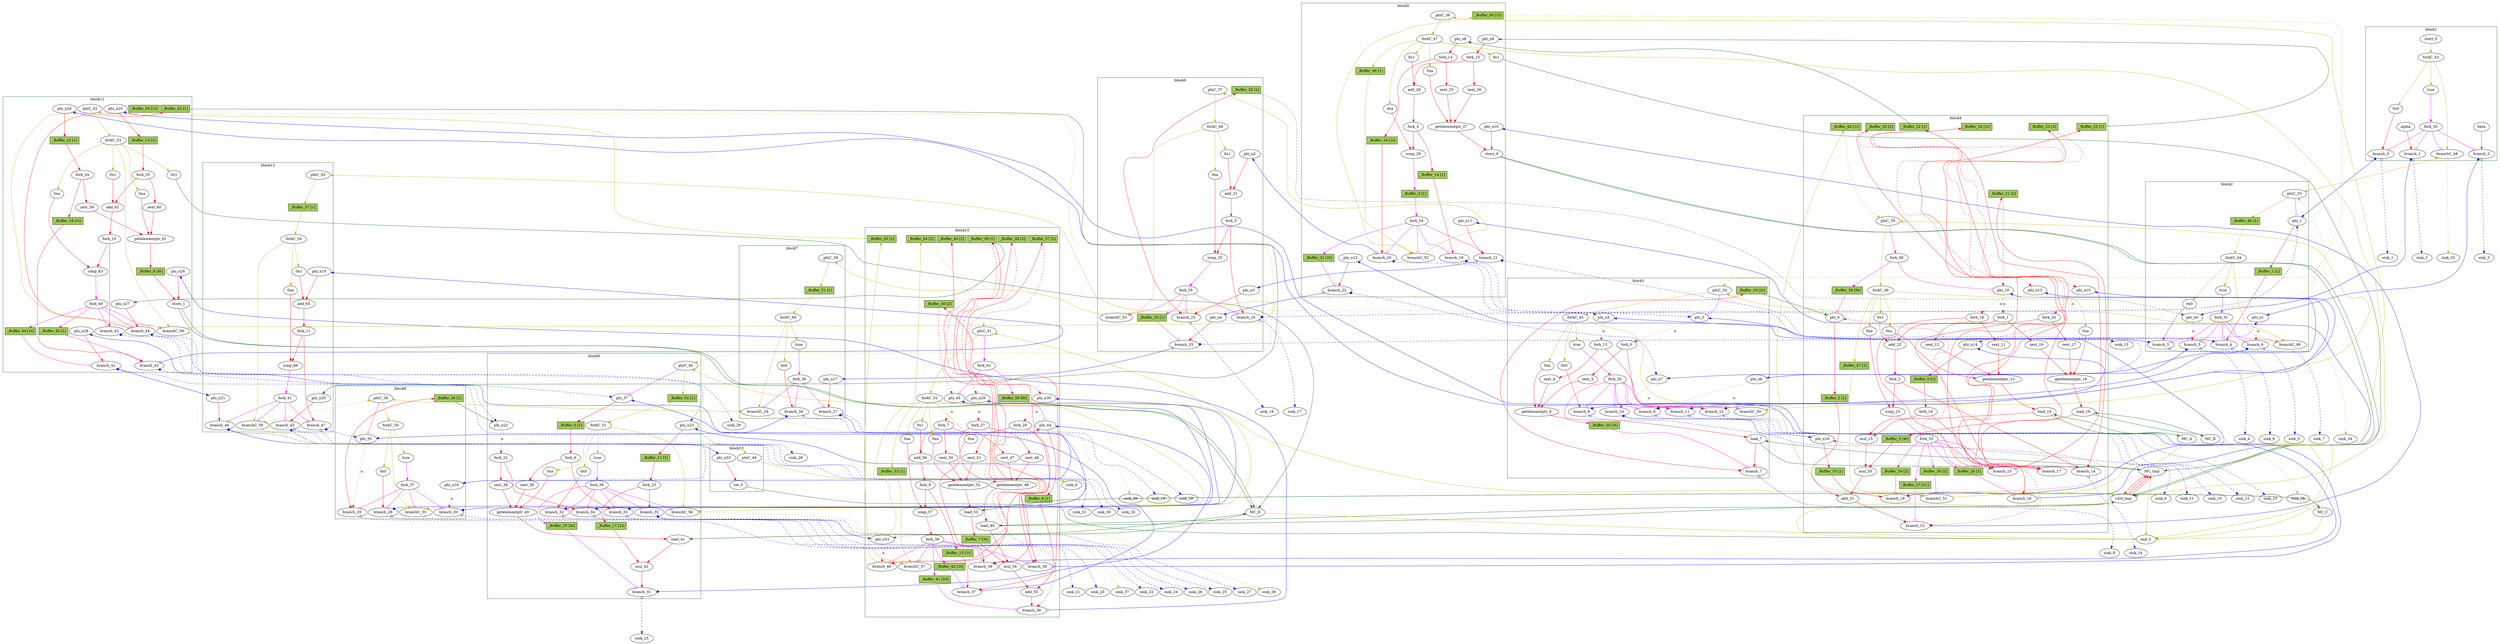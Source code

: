 // Number of blocks: 354
// Number of channels: 567
Digraph G {

  // Blocks
subgraph cluster_1 {
color = "darkgreen"
label = "block1"
  alpha [type=Entry, in="in1:32", out="out1:32", bbID = 1,  shape=oval];
  beta [type=Entry, in="in1:32", out="out1:32", bbID = 1,  shape=oval];
  brCst_block1 [type=Constant, in="in1:1", out="out1:1", bbID = 1, value="0x1", label=true,  shape=oval];
  cst_0 [type=Constant, in="in1:32", out="out1:32", bbID = 1, value="0x0", label="0x0",  shape=oval];
  branch_0 [type=Branch, in="in1:32 in2?:1", out="out1+:32 out2-:32", bbID = 1,  shape=oval];
  branch_1 [type=Branch, in="in1:32 in2?:1", out="out1+:32 out2-:32", bbID = 1,  shape=oval];
  branch_2 [type=Branch, in="in1:32 in2?:1", out="out1+:32 out2-:32", bbID = 1,  shape=oval];
  fork_30 [type=Fork, in="in1:1", out="out1:1 out2:1 out3:1 out4:1", bbID = 1,  shape=oval];
  start_0 [type=Entry, in="in1:0", out="out1:0", bbID = 1,  shape=oval];
  forkC_43 [type=Fork, in="in1:0", out="out1:0 out2:0 out3:0", bbID = 1,  shape=oval];
  branchC_48 [type=Branch, in="in1:0 in2?:1", out="out1+:0 out2-:0", bbID = 1,  shape=oval];
}
subgraph cluster_2 {
color = "darkgreen"
label = "block2"
  phi_1 [type=Mux, in="in1?:1 in2:32 in3:32", out="out1:32", delay=0.366, bbID = 2,  shape=oval];
  brCst_block2 [type=Constant, in="in1:1", out="out1:1", bbID = 2, value="0x1", label=true,  shape=oval];
  cst_1 [type=Constant, in="in1:32", out="out1:32", bbID = 2, value="0x0", label="0x0",  shape=oval];
  phi_n0 [type=Merge, in="in1:32 in2:32", out="out1:32", delay=0.366, bbID = 2,  shape=oval];
  phi_n1 [type=Merge, in="in1:32 in2:32", out="out1:32", delay=0.366, bbID = 2,  shape=oval];
  branch_3 [type=Branch, in="in1:32 in2?:1", out="out1+:32 out2-:32", bbID = 2,  shape=oval];
  branch_4 [type=Branch, in="in1:32 in2?:1", out="out1+:32 out2-:32", bbID = 2,  shape=oval];
  branch_5 [type=Branch, in="in1:32 in2?:1", out="out1+:32 out2-:32", bbID = 2,  shape=oval];
  branch_6 [type=Branch, in="in1:32 in2?:1", out="out1+:32 out2-:32", bbID = 2,  shape=oval];
  fork_31 [type=Fork, in="in1:1", out="out1:1 out2:1 out3:1 out4:1 out5:1", bbID = 2,  shape=oval];
  phiC_33 [type=CntrlMerge, in="in1:0 in2:0", out="out1:0 out2?:1", delay=0.166, bbID = 2,  shape=oval];
  forkC_44 [type=Fork, in="in1:0", out="out1:0 out2:0 out3:0", bbID = 2,  shape=oval];
  branchC_49 [type=Branch, in="in1:0 in2?:1", out="out1+:0 out2-:0", bbID = 2,  shape=oval];
  _Buffer_1 [type=Buffer, in="in1:32", out="out1:32", bbID = 2, slots=1, transparent=false, label="_Buffer_1 [1]",  shape=box, style=filled, fillcolor=darkolivegreen3, height = 0.4];
  _Buffer_46 [type=Buffer, in="in1:0", out="out1:0", bbID = 2, slots=1, transparent=false, label="_Buffer_46 [1]",  shape=box, style=filled, fillcolor=darkolivegreen3, height = 0.4];
}
subgraph cluster_3 {
color = "darkgreen"
label = "block3"
  phi_3 [type=Mux, in="in1?:1 in2:32 in3:32", out="out1:32", delay=0.366, bbID = 3,  shape=oval];
  zext_4 [type=Operator, in="in1:32", out="out1:32", op = "zext_op", bbID = 3,  shape=oval];
  zext_5 [type=Operator, in="in1:32", out="out1:32", op = "zext_op", bbID = 3,  shape=oval];
  getelementptr_6 [type=Operator, in="in1:32 in2:32 in3:32", out="out1:32", op = "getelementptr_op", delay=2.966, constants=1, bbID = 3,  shape=oval];
  load_7 [type=Operator, in="in1:32 in2:32", out="out1:32 out2:32", op = "mc_load_op", latency=2, bbID = 3, portID = 0, offset = 0,  shape=oval];
  brCst_block3 [type=Constant, in="in1:1", out="out1:1", bbID = 3, value="0x1", label=true,  shape=oval];
  cst_2 [type=Constant, in="in1:32", out="out1:32", bbID = 3, value="0x0", label="0x0",  shape=oval];
  cst_18 [type=Constant, in="in1:32", out="out1:32", bbID = 3, value="0xa", label="0xa",  shape=oval];
  phi_n5 [type=Merge, in="in1:32 in2:32", out="out1:32", delay=0.366, bbID = 3,  shape=oval];
  phi_n6 [type=Merge, in="in1:32 in2:32", out="out1:32", delay=0.366, bbID = 3,  shape=oval];
  phi_n7 [type=Merge, in="in1:32 in2:32", out="out1:32", delay=0.366, bbID = 3,  shape=oval];
  fork_0 [type=Fork, in="in1:32", out="out1:32 out2:32", bbID = 3,  shape=oval];
  fork_13 [type=Fork, in="in1:32", out="out1:32 out2:32", bbID = 3,  shape=oval];
  branch_7 [type=Branch, in="in1:32 in2?:1", out="out1+:32 out2-:32", bbID = 3,  shape=oval];
  branch_8 [type=Branch, in="in1:32 in2?:1", out="out1+:32 out2-:32", bbID = 3,  shape=oval];
  branch_9 [type=Branch, in="in1:32 in2?:1", out="out1+:32 out2-:32", bbID = 3,  shape=oval];
  branch_10 [type=Branch, in="in1:32 in2?:1", out="out1+:32 out2-:32", bbID = 3,  shape=oval];
  branch_11 [type=Branch, in="in1:32 in2?:1", out="out1+:32 out2-:32", bbID = 3,  shape=oval];
  branch_12 [type=Branch, in="in1:32 in2?:1", out="out1+:32 out2-:32", bbID = 3,  shape=oval];
  fork_32 [type=Fork, in="in1:1", out="out1:1 out2:1 out3:1 out4:1 out5:1 out6:1 out7:1", bbID = 3,  shape=oval];
  phiC_34 [type=CntrlMerge, in="in1:0 in2:0", out="out1:0 out2?:1", delay=0.166, bbID = 3,  shape=oval];
  forkC_45 [type=Fork, in="in1:0", out="out1:0 out2:0 out3:0 out4:0", bbID = 3,  shape=oval];
  branchC_50 [type=Branch, in="in1:0 in2?:1", out="out1+:0 out2-:0", bbID = 3,  shape=oval];
  _Buffer_19 [type=Buffer, in="in1:32", out="out1:32", bbID = 3, slots=2, transparent=true, label="_Buffer_19 [2t]",  shape=box, style=filled, fillcolor=darkolivegreen3, height = 0.4];
  _Buffer_20 [type=Buffer, in="in1:1", out="out1:1", bbID = 3, slots=2, transparent=true, label="_Buffer_20 [2t]",  shape=box, style=filled, fillcolor=darkolivegreen3, height = 0.4];
}
subgraph cluster_4 {
color = "darkgreen"
label = "block4"
  phi_9 [type=Mux, in="in1?:1 in2:32 in3:32", out="out1:32", delay=0.366, bbID = 4, retimingDiff=9,  shape=oval];
  phi_10 [type=Mux, in="in1?:1 in2:32 in3:32", out="out1:32", delay=0.366, bbID = 4,  shape=oval];
  zext_11 [type=Operator, in="in1:32", out="out1:32", op = "zext_op", bbID = 4,  shape=oval];
  zext_12 [type=Operator, in="in1:32", out="out1:32", op = "zext_op", bbID = 4,  shape=oval];
  getelementptr_13 [type=Operator, in="in1:32 in2:32 in3:32", out="out1:32", op = "getelementptr_op", delay=2.966, constants=1, bbID = 4,  shape=oval];
  load_14 [type=Operator, in="in1:32 in2:32", out="out1:32 out2:32", op = "mc_load_op", latency=2, bbID = 4, portID = 0, offset = 0, retimingDiff=2,  shape=oval];
  mul_15 [type=Operator, in="in1:32 in2:32", out="out1:32", op = "mul_op", latency=4, bbID = 4, retimingDiff=4,  shape=oval];
  zext_16 [type=Operator, in="in1:32", out="out1:32", op = "zext_op", bbID = 4,  shape=oval];
  zext_17 [type=Operator, in="in1:32", out="out1:32", op = "zext_op", bbID = 4,  shape=oval];
  getelementptr_18 [type=Operator, in="in1:32 in2:32 in3:32", out="out1:32", op = "getelementptr_op", delay=2.966, constants=1, bbID = 4,  shape=oval];
  load_19 [type=Operator, in="in1:32 in2:32", out="out1:32 out2:32", op = "mc_load_op", latency=2, bbID = 4, portID = 0, offset = 0, retimingDiff=2,  shape=oval];
  mul_20 [type=Operator, in="in1:32 in2:32", out="out1:32", op = "mul_op", latency=4, bbID = 4, retimingDiff=4,  shape=oval];
  add_21 [type=Operator, in="in1:32 in2:32", out="out1:32", op = "add_op", delay=1.693, bbID = 4, retimingDiff=10,  shape=oval];
  cst_3 [type=Constant, in="in1:32", out="out1:32", bbID = 4, value="0x1", label="0x1",  shape=oval];
  add_22 [type=Operator, in="in1:32 in2:32", out="out1:32", op = "add_op", delay=1.693, bbID = 4,  shape=oval];
  cst_4 [type=Constant, in="in1:32", out="out1:32", bbID = 4, value="0xa", label="0xa",  shape=oval];
  icmp_23 [type=Operator, in="in1:32 in2:32", out="out1:1", op = "icmp_ult_op", delay=1.53, bbID = 4,  shape=oval];
  cst_19 [type=Constant, in="in1:32", out="out1:32", bbID = 4, value="0xa", label="0xa",  shape=oval];
  cst_20 [type=Constant, in="in1:32", out="out1:32", bbID = 4, value="0xa", label="0xa",  shape=oval];
  phi_n13 [type=Merge, in="in1:32 in2:32", out="out1:32", delay=0.366, bbID = 4,  shape=oval];
  phi_n14 [type=Merge, in="in1:32 in2:32", out="out1:32", delay=0.366, bbID = 4, retimingDiff=1,  shape=oval];
  phi_n15 [type=Merge, in="in1:32 in2:32", out="out1:32", delay=0.366, bbID = 4,  shape=oval];
  phi_n16 [type=Merge, in="in1:32 in2:32", out="out1:32", delay=0.366, bbID = 4,  shape=oval];
  fork_1 [type=Fork, in="in1:32", out="out1:32 out2:32 out3:32", bbID = 4,  shape=oval];
  fork_3 [type=Fork, in="in1:32", out="out1:32 out2:32", bbID = 4,  shape=oval];
  fork_18 [type=Fork, in="in1:32", out="out1:32 out2:32", bbID = 4,  shape=oval];
  fork_19 [type=Fork, in="in1:32", out="out1:32 out2:32", bbID = 4, retimingDiff=2,  shape=oval];
  fork_20 [type=Fork, in="in1:32", out="out1:32 out2:32", bbID = 4,  shape=oval];
  branch_13 [type=Branch, in="in1:32 in2?:1", out="out1+:32 out2-:32", bbID = 4, retimingDiff=10,  shape=oval];
  branch_14 [type=Branch, in="in1:32 in2?:1", out="out1+:32 out2-:32", bbID = 4,  shape=oval];
  branch_15 [type=Branch, in="in1:32 in2?:1", out="out1+:32 out2-:32", bbID = 4,  shape=oval];
  branch_16 [type=Branch, in="in1:32 in2?:1", out="out1+:32 out2-:32", bbID = 4, retimingDiff=2,  shape=oval];
  branch_17 [type=Branch, in="in1:32 in2?:1", out="out1+:32 out2-:32", bbID = 4,  shape=oval];
  branch_18 [type=Branch, in="in1:32 in2?:1", out="out1+:32 out2-:32", bbID = 4, retimingDiff=1,  shape=oval];
  fork_33 [type=Fork, in="in1:1", out="out1:1 out2:1 out3:1 out4:1 out5:1 out6:1 out7:1", bbID = 4,  shape=oval];
  phiC_35 [type=CntrlMerge, in="in1:0 in2:0", out="out1:0 out2?:1", delay=0.166, bbID = 4,  shape=oval];
  forkC_46 [type=Fork, in="in1:0", out="out1:0 out2:0 out3:0 out4:0 out5:0", bbID = 4,  shape=oval];
  branchC_51 [type=Branch, in="in1:0 in2?:1", out="out1+:0 out2-:0", bbID = 4, retimingDiff=1,  shape=oval];
  fork_58 [type=Fork, in="in1:1", out="out1:1 out2:1", bbID = 4,  shape=oval];
  _Buffer_2 [type=Buffer, in="in1:32", out="out1:32", bbID = 4, slots=1, transparent=false, label="_Buffer_2 [1]",  shape=box, style=filled, fillcolor=darkolivegreen3, height = 0.4];
  _Buffer_3 [type=Buffer, in="in1:32", out="out1:32", bbID = 4, slots=4, transparent=true, label="_Buffer_3 [4t]",  shape=box, style=filled, fillcolor=darkolivegreen3, height = 0.4];
  _Buffer_9 [type=Buffer, in="in1:32", out="out1:32", bbID = 4, slots=1, transparent=false, label="_Buffer_9 [1]",  shape=box, style=filled, fillcolor=darkolivegreen3, height = 0.4];
  _Buffer_10 [type=Buffer, in="in1:32", out="out1:32", bbID = 4, slots=1, transparent=false, label="_Buffer_10 [1]",  shape=box, style=filled, fillcolor=darkolivegreen3, height = 0.4];
  _Buffer_21 [type=Buffer, in="in1:32", out="out1:32", bbID = 4, slots=2, transparent=false, label="_Buffer_21 [2]",  shape=box, style=filled, fillcolor=darkolivegreen3, height = 0.4];
  _Buffer_22 [type=Buffer, in="in1:32", out="out1:32", bbID = 4, slots=1, transparent=false, label="_Buffer_22 [1]",  shape=box, style=filled, fillcolor=darkolivegreen3, height = 0.4];
  _Buffer_23 [type=Buffer, in="in1:32", out="out1:32", bbID = 4, slots=2, transparent=false, label="_Buffer_23 [2]",  shape=box, style=filled, fillcolor=darkolivegreen3, height = 0.4];
  _Buffer_24 [type=Buffer, in="in1:32", out="out1:32", bbID = 4, slots=1, transparent=true, label="_Buffer_24 [1t]",  shape=box, style=filled, fillcolor=darkolivegreen3, height = 0.4];
  _Buffer_25 [type=Buffer, in="in1:32", out="out1:32", bbID = 4, slots=1, transparent=false, label="_Buffer_25 [1]",  shape=box, style=filled, fillcolor=darkolivegreen3, height = 0.4];
  _Buffer_26 [type=Buffer, in="in1:32", out="out1:32", bbID = 4, slots=2, transparent=false, label="_Buffer_26 [2]",  shape=box, style=filled, fillcolor=darkolivegreen3, height = 0.4];
  _Buffer_27 [type=Buffer, in="in1:1", out="out1:1", bbID = 4, slots=11, transparent=false, label="_Buffer_27 [11]",  shape=box, style=filled, fillcolor=darkolivegreen3, height = 0.4];
  _Buffer_28 [type=Buffer, in="in1:1", out="out1:1", bbID = 4, slots=3, transparent=false, label="_Buffer_28 [3]",  shape=box, style=filled, fillcolor=darkolivegreen3, height = 0.4];
  _Buffer_29 [type=Buffer, in="in1:1", out="out1:1", bbID = 4, slots=2, transparent=false, label="_Buffer_29 [2]",  shape=box, style=filled, fillcolor=darkolivegreen3, height = 0.4];
  _Buffer_30 [type=Buffer, in="in1:1", out="out1:1", bbID = 4, slots=2, transparent=false, label="_Buffer_30 [2]",  shape=box, style=filled, fillcolor=darkolivegreen3, height = 0.4];
  _Buffer_47 [type=Buffer, in="in1:0", out="out1:0", bbID = 4, slots=2, transparent=false, label="_Buffer_47 [2]",  shape=box, style=filled, fillcolor=darkolivegreen3, height = 0.4];
  _Buffer_48 [type=Buffer, in="in1:0", out="out1:0", bbID = 4, slots=1, transparent=true, label="_Buffer_48 [1t]",  shape=box, style=filled, fillcolor=darkolivegreen3, height = 0.4];
  _Buffer_58 [type=Buffer, in="in1:1", out="out1:1", bbID = 4, slots=9, transparent=true, label="_Buffer_58 [9t]",  shape=box, style=filled, fillcolor=darkolivegreen3, height = 0.4];
}
subgraph cluster_5 {
color = "darkgreen"
label = "block5"
  zext_25 [type=Operator, in="in1:32", out="out1:32", op = "zext_op", bbID = 5,  shape=oval];
  zext_26 [type=Operator, in="in1:32", out="out1:32", op = "zext_op", bbID = 5,  shape=oval];
  getelementptr_27 [type=Operator, in="in1:32 in2:32 in3:32", out="out1:32", op = "getelementptr_op", delay=2.966, constants=1, bbID = 5,  shape=oval];
  store_0 [type=Operator, in="in1:32 in2:32", out="out1:32 out2:32", op = "lsq_store_op", bbID = 5, portID = 0, offset = 0,  shape=oval];
  cst_5 [type=Constant, in="in1:32", out="out1:32", bbID = 5, value="0x1", label="0x1",  shape=oval];
  add_28 [type=Operator, in="in1:32 in2:32", out="out1:32", op = "add_op", delay=1.693, bbID = 5,  shape=oval];
  cst_6 [type=Constant, in="in1:32", out="out1:32", bbID = 5, value="0xa", label="0xa",  shape=oval];
  icmp_29 [type=Operator, in="in1:32 in2:32", out="out1:1", op = "icmp_ult_op", delay=1.53, bbID = 5,  shape=oval];
  cst_21 [type=Constant, in="in1:32", out="out1:32", bbID = 5, value="0xa", label="0xa",  shape=oval];
  phi_n8 [type=Merge, in="in1:32", out="out1:32", bbID = 5,  shape=oval];
  phi_n9 [type=Merge, in="in1:32", out="out1:32", bbID = 5,  shape=oval];
  phi_n10 [type=Merge, in="in1:32", out="out1:32", bbID = 5,  shape=oval];
  phi_n11 [type=Merge, in="in1:32", out="out1:32", bbID = 5,  shape=oval];
  phi_n12 [type=Merge, in="in1:32", out="out1:32", bbID = 5,  shape=oval];
  fork_4 [type=Fork, in="in1:32", out="out1:32 out2:32", bbID = 5,  shape=oval];
  fork_14 [type=Fork, in="in1:32", out="out1:32 out2:32", bbID = 5,  shape=oval];
  fork_15 [type=Fork, in="in1:32", out="out1:32 out2:32", bbID = 5,  shape=oval];
  branch_19 [type=Branch, in="in1:32 in2?:1", out="out1+:32 out2-:32", bbID = 5,  shape=oval];
  branch_20 [type=Branch, in="in1:32 in2?:1", out="out1+:32 out2-:32", bbID = 5,  shape=oval];
  branch_21 [type=Branch, in="in1:32 in2?:1", out="out1+:32 out2-:32", bbID = 5,  shape=oval];
  branch_22 [type=Branch, in="in1:32 in2?:1", out="out1+:32 out2-:32", bbID = 5,  shape=oval];
  fork_34 [type=Fork, in="in1:1", out="out1:1 out2:1 out3:1 out4:1 out5:1", bbID = 5,  shape=oval];
  cst_27 [type=Constant, in="in1:32", out="out1:32", bbID = 5, value="0x1", label="0x1",  shape=oval];
  phiC_36 [type=Merge, in="in1:0", out="out1:0", delay=0.166, bbID = 5,  shape=oval];
  forkC_47 [type=Fork, in="in1:0", out="out1:0 out2:0 out3:0 out4:0 out5:0 out6:0", bbID = 5,  shape=oval];
  branchC_52 [type=Branch, in="in1:0 in2?:1", out="out1+:0 out2-:0", bbID = 5,  shape=oval];
  _Buffer_4 [type=Buffer, in="in1:1", out="out1:1", bbID = 5, slots=1, transparent=false, label="_Buffer_4 [1]",  shape=box, style=filled, fillcolor=darkolivegreen3, height = 0.4];
  _Buffer_14 [type=Buffer, in="in1:32", out="out1:32", bbID = 5, slots=1, transparent=false, label="_Buffer_14 [1]",  shape=box, style=filled, fillcolor=darkolivegreen3, height = 0.4];
  _Buffer_16 [type=Buffer, in="in1:32", out="out1:32", bbID = 5, slots=1, transparent=true, label="_Buffer_16 [1t]",  shape=box, style=filled, fillcolor=darkolivegreen3, height = 0.4];
  _Buffer_31 [type=Buffer, in="in1:1", out="out1:1", bbID = 5, slots=1, transparent=true, label="_Buffer_31 [1t]",  shape=box, style=filled, fillcolor=darkolivegreen3, height = 0.4];
  _Buffer_49 [type=Buffer, in="in1:0", out="out1:0", bbID = 5, slots=1, transparent=false, label="_Buffer_49 [1]",  shape=box, style=filled, fillcolor=darkolivegreen3, height = 0.4];
  _Buffer_50 [type=Buffer, in="in1:0", out="out1:0", bbID = 5, slots=1, transparent=true, label="_Buffer_50 [1t]",  shape=box, style=filled, fillcolor=darkolivegreen3, height = 0.4];
}
subgraph cluster_6 {
color = "darkgreen"
label = "block6"
  cst_7 [type=Constant, in="in1:32", out="out1:32", bbID = 6, value="0x1", label="0x1",  shape=oval];
  add_31 [type=Operator, in="in1:32 in2:32", out="out1:32", op = "add_op", delay=1.693, bbID = 6,  shape=oval];
  cst_8 [type=Constant, in="in1:32", out="out1:32", bbID = 6, value="0xa", label="0xa",  shape=oval];
  icmp_32 [type=Operator, in="in1:32 in2:32", out="out1:1", op = "icmp_ult_op", delay=1.53, bbID = 6,  shape=oval];
  phi_n2 [type=Merge, in="in1:32", out="out1:32", bbID = 6,  shape=oval];
  phi_n3 [type=Merge, in="in1:32", out="out1:32", bbID = 6,  shape=oval];
  phi_n4 [type=Merge, in="in1:32", out="out1:32", bbID = 6,  shape=oval];
  fork_5 [type=Fork, in="in1:32", out="out1:32 out2:32", bbID = 6,  shape=oval];
  branch_23 [type=Branch, in="in1:32 in2?:1", out="out1+:32 out2-:32", bbID = 6,  shape=oval];
  branch_24 [type=Branch, in="in1:32 in2?:1", out="out1+:32 out2-:32", bbID = 6,  shape=oval];
  branch_25 [type=Branch, in="in1:32 in2?:1", out="out1+:32 out2-:32", bbID = 6,  shape=oval];
  fork_35 [type=Fork, in="in1:1", out="out1:1 out2:1 out3:1 out4:1", bbID = 6,  shape=oval];
  phiC_37 [type=Merge, in="in1:0", out="out1:0", delay=0.166, bbID = 6,  shape=oval];
  forkC_48 [type=Fork, in="in1:0", out="out1:0 out2:0 out3:0", bbID = 6,  shape=oval];
  branchC_53 [type=Branch, in="in1:0 in2?:1", out="out1+:0 out2-:0", bbID = 6,  shape=oval];
  _Buffer_32 [type=Buffer, in="in1:32", out="out1:32", bbID = 6, slots=1, transparent=false, label="_Buffer_32 [1]",  shape=box, style=filled, fillcolor=darkolivegreen3, height = 0.4];
  _Buffer_33 [type=Buffer, in="in1:1", out="out1:1", bbID = 6, slots=1, transparent=false, label="_Buffer_33 [1]",  shape=box, style=filled, fillcolor=darkolivegreen3, height = 0.4];
}
subgraph cluster_7 {
color = "darkgreen"
label = "block7"
  brCst_block7 [type=Constant, in="in1:1", out="out1:1", bbID = 7, value="0x1", label=true,  shape=oval];
  cst_9 [type=Constant, in="in1:32", out="out1:32", bbID = 7, value="0x0", label="0x0",  shape=oval];
  phi_n17 [type=Merge, in="in1:32", out="out1:32", bbID = 7,  shape=oval];
  branch_26 [type=Branch, in="in1:32 in2?:1", out="out1+:32 out2-:32", bbID = 7,  shape=oval];
  branch_27 [type=Branch, in="in1:32 in2?:1", out="out1+:32 out2-:32", bbID = 7,  shape=oval];
  fork_36 [type=Fork, in="in1:1", out="out1:1 out2:1 out3:1", bbID = 7,  shape=oval];
  phiC_38 [type=Merge, in="in1:0", out="out1:0", delay=0.166, bbID = 7,  shape=oval];
  forkC_49 [type=Fork, in="in1:0", out="out1:0 out2:0 out3:0", bbID = 7,  shape=oval];
  branchC_54 [type=Branch, in="in1:0 in2?:1", out="out1+:0 out2-:0", bbID = 7,  shape=oval];
  _Buffer_51 [type=Buffer, in="in1:0", out="out1:0", bbID = 7, slots=1, transparent=false, label="_Buffer_51 [1]",  shape=box, style=filled, fillcolor=darkolivegreen3, height = 0.4];
}
subgraph cluster_8 {
color = "darkgreen"
label = "block8"
  phi_35 [type=Mux, in="in1?:1 in2:32 in3:32", out="out1:32", delay=0.366, bbID = 8,  shape=oval];
  brCst_block8 [type=Constant, in="in1:1", out="out1:1", bbID = 8, value="0x1", label=true,  shape=oval];
  cst_10 [type=Constant, in="in1:32", out="out1:32", bbID = 8, value="0x0", label="0x0",  shape=oval];
  phi_n18 [type=Merge, in="in1:32 in2:32", out="out1:32", delay=0.366, bbID = 8,  shape=oval];
  branch_28 [type=Branch, in="in1:32 in2?:1", out="out1+:32 out2-:32", bbID = 8,  shape=oval];
  branch_29 [type=Branch, in="in1:32 in2?:1", out="out1+:32 out2-:32", bbID = 8,  shape=oval];
  branch_30 [type=Branch, in="in1:32 in2?:1", out="out1+:32 out2-:32", bbID = 8,  shape=oval];
  fork_37 [type=Fork, in="in1:1", out="out1:1 out2:1 out3:1 out4:1", bbID = 8,  shape=oval];
  phiC_39 [type=CntrlMerge, in="in1:0 in2:0", out="out1:0 out2?:1", delay=0.166, bbID = 8,  shape=oval];
  forkC_50 [type=Fork, in="in1:0", out="out1:0 out2:0 out3:0", bbID = 8,  shape=oval];
  branchC_55 [type=Branch, in="in1:0 in2?:1", out="out1+:0 out2-:0", bbID = 8,  shape=oval];
  _Buffer_34 [type=Buffer, in="in1:32", out="out1:32", bbID = 8, slots=1, transparent=false, label="_Buffer_34 [1]",  shape=box, style=filled, fillcolor=darkolivegreen3, height = 0.4];
}
subgraph cluster_9 {
color = "darkgreen"
label = "block9"
  phi_37 [type=Mux, in="in1?:1 in2:32 in3:32", out="out1:32", delay=0.366, bbID = 9,  shape=oval];
  zext_38 [type=Operator, in="in1:32", out="out1:32", op = "zext_op", bbID = 9,  shape=oval];
  zext_39 [type=Operator, in="in1:32", out="out1:32", op = "zext_op", bbID = 9,  shape=oval];
  getelementptr_40 [type=Operator, in="in1:32 in2:32 in3:32", out="out1:32", op = "getelementptr_op", delay=2.966, constants=1, bbID = 9,  shape=oval];
  load_41 [type=Operator, in="in1:32 in2:32", out="out1:32 out2:32", op = "mc_load_op", latency=2, bbID = 9, portID = 0, offset = 0,  shape=oval];
  mul_42 [type=Operator, in="in1:32 in2:32", out="out1:32", op = "mul_op", latency=4, bbID = 9,  shape=oval];
  brCst_block9 [type=Constant, in="in1:1", out="out1:1", bbID = 9, value="0x1", label=true,  shape=oval];
  cst_11 [type=Constant, in="in1:32", out="out1:32", bbID = 9, value="0x0", label="0x0",  shape=oval];
  cst_22 [type=Constant, in="in1:32", out="out1:32", bbID = 9, value="0xa", label="0xa",  shape=oval];
  phi_n22 [type=Merge, in="in1:32 in2:32", out="out1:32", delay=0.366, bbID = 9,  shape=oval];
  phi_n23 [type=Merge, in="in1:32 in2:32", out="out1:32", delay=0.366, bbID = 9,  shape=oval];
  fork_6 [type=Fork, in="in1:32", out="out1:32 out2:32", bbID = 9,  shape=oval];
  fork_22 [type=Fork, in="in1:32", out="out1:32 out2:32", bbID = 9,  shape=oval];
  fork_23 [type=Fork, in="in1:32", out="out1:32 out2:32", bbID = 9,  shape=oval];
  branch_31 [type=Branch, in="in1:32 in2?:1", out="out1+:32 out2-:32", bbID = 9,  shape=oval];
  branch_32 [type=Branch, in="in1:32 in2?:1", out="out1+:32 out2-:32", bbID = 9,  shape=oval];
  branch_33 [type=Branch, in="in1:32 in2?:1", out="out1+:32 out2-:32", bbID = 9,  shape=oval];
  branch_34 [type=Branch, in="in1:32 in2?:1", out="out1+:32 out2-:32", bbID = 9,  shape=oval];
  branch_35 [type=Branch, in="in1:32 in2?:1", out="out1+:32 out2-:32", bbID = 9,  shape=oval];
  fork_38 [type=Fork, in="in1:1", out="out1:1 out2:1 out3:1 out4:1 out5:1 out6:1", bbID = 9,  shape=oval];
  phiC_40 [type=CntrlMerge, in="in1:0 in2:0", out="out1:0 out2?:1", delay=0.166, bbID = 9,  shape=oval];
  forkC_51 [type=Fork, in="in1:0", out="out1:0 out2:0 out3:0 out4:0", bbID = 9,  shape=oval];
  branchC_56 [type=Branch, in="in1:0 in2?:1", out="out1+:0 out2-:0", bbID = 9,  shape=oval];
  _Buffer_5 [type=Buffer, in="in1:32", out="out1:32", bbID = 9, slots=1, transparent=false, label="_Buffer_5 [1]",  shape=box, style=filled, fillcolor=darkolivegreen3, height = 0.4];
  _Buffer_11 [type=Buffer, in="in1:32", out="out1:32", bbID = 9, slots=1, transparent=false, label="_Buffer_11 [1]",  shape=box, style=filled, fillcolor=darkolivegreen3, height = 0.4];
  _Buffer_17 [type=Buffer, in="in1:32", out="out1:32", bbID = 9, slots=1, transparent=true, label="_Buffer_17 [1t]",  shape=box, style=filled, fillcolor=darkolivegreen3, height = 0.4];
  _Buffer_35 [type=Buffer, in="in1:1", out="out1:1", bbID = 9, slots=4, transparent=true, label="_Buffer_35 [4t]",  shape=box, style=filled, fillcolor=darkolivegreen3, height = 0.4];
  _Buffer_52 [type=Buffer, in="in1:0", out="out1:0", bbID = 9, slots=1, transparent=false, label="_Buffer_52 [1]",  shape=box, style=filled, fillcolor=darkolivegreen3, height = 0.4];
}
subgraph cluster_10 {
color = "darkgreen"
label = "block10"
  phi_44 [type=Mux, in="in1?:1 in2:32 in3:32", out="out1:32", delay=0.366, bbID = 10,  shape=oval];
  phi_45 [type=Mux, in="in1?:1 in2:32 in3:32", out="out1:32", delay=0.366, bbID = 10,  shape=oval];
  zext_46 [type=Operator, in="in1:32", out="out1:32", op = "zext_op", bbID = 10,  shape=oval];
  zext_47 [type=Operator, in="in1:32", out="out1:32", op = "zext_op", bbID = 10,  shape=oval];
  getelementptr_48 [type=Operator, in="in1:32 in2:32 in3:32", out="out1:32", op = "getelementptr_op", delay=2.966, constants=1, bbID = 10,  shape=oval];
  load_49 [type=Operator, in="in1:32 in2:32", out="out1:32 out2:32", op = "lsq_load_op", latency=5, bbID = 10, portID = 0, offset = 0,  shape=oval];
  zext_50 [type=Operator, in="in1:32", out="out1:32", op = "zext_op", bbID = 10,  shape=oval];
  zext_51 [type=Operator, in="in1:32", out="out1:32", op = "zext_op", bbID = 10,  shape=oval];
  getelementptr_52 [type=Operator, in="in1:32 in2:32 in3:32", out="out1:32", op = "getelementptr_op", delay=2.966, constants=1, bbID = 10,  shape=oval];
  load_53 [type=Operator, in="in1:32 in2:32", out="out1:32 out2:32", op = "mc_load_op", latency=2, bbID = 10, portID = 0, offset = 0,  shape=oval];
  mul_54 [type=Operator, in="in1:32 in2:32", out="out1:32", op = "mul_op", latency=4, bbID = 10,  shape=oval];
  add_55 [type=Operator, in="in1:32 in2:32", out="out1:32", op = "add_op", delay=1.693, bbID = 10,  shape=oval];
  cst_12 [type=Constant, in="in1:32", out="out1:32", bbID = 10, value="0x1", label="0x1",  shape=oval];
  add_56 [type=Operator, in="in1:32 in2:32", out="out1:32", op = "add_op", delay=1.693, bbID = 10,  shape=oval];
  cst_13 [type=Constant, in="in1:32", out="out1:32", bbID = 10, value="0xa", label="0xa",  shape=oval];
  icmp_57 [type=Operator, in="in1:32 in2:32", out="out1:1", op = "icmp_ult_op", delay=1.53, bbID = 10,  shape=oval];
  cst_23 [type=Constant, in="in1:32", out="out1:32", bbID = 10, value="0xa", label="0xa",  shape=oval];
  cst_24 [type=Constant, in="in1:32", out="out1:32", bbID = 10, value="0xa", label="0xa",  shape=oval];
  phi_n29 [type=Merge, in="in1:32 in2:32", out="out1:32", delay=0.366, bbID = 10,  shape=oval];
  phi_n30 [type=Merge, in="in1:32 in2:32", out="out1:32", delay=0.366, bbID = 10,  shape=oval];
  phi_n31 [type=Merge, in="in1:32 in2:32", out="out1:32", delay=0.366, bbID = 10,  shape=oval];
  fork_7 [type=Fork, in="in1:32", out="out1:32 out2:32 out3:32", bbID = 10,  shape=oval];
  fork_9 [type=Fork, in="in1:32", out="out1:32 out2:32", bbID = 10,  shape=oval];
  fork_27 [type=Fork, in="in1:32", out="out1:32 out2:32", bbID = 10,  shape=oval];
  fork_28 [type=Fork, in="in1:32", out="out1:32 out2:32", bbID = 10,  shape=oval];
  branch_36 [type=Branch, in="in1:32 in2?:1", out="out1+:32 out2-:32", bbID = 10,  shape=oval];
  branch_37 [type=Branch, in="in1:32 in2?:1", out="out1+:32 out2-:32", bbID = 10,  shape=oval];
  branch_38 [type=Branch, in="in1:32 in2?:1", out="out1+:32 out2-:32", bbID = 10,  shape=oval];
  branch_39 [type=Branch, in="in1:32 in2?:1", out="out1+:32 out2-:32", bbID = 10,  shape=oval];
  branch_40 [type=Branch, in="in1:32 in2?:1", out="out1+:32 out2-:32", bbID = 10,  shape=oval];
  fork_39 [type=Fork, in="in1:1", out="out1:1 out2:1 out3:1 out4:1 out5:1 out6:1", bbID = 10,  shape=oval];
  phiC_41 [type=CntrlMerge, in="in1:0 in2:0", out="out1:0 out2?:1", delay=0.166, bbID = 10,  shape=oval];
  forkC_52 [type=Fork, in="in1:0", out="out1:0 out2:0 out3:0 out4:0 out5:0 out6:0", bbID = 10,  shape=oval];
  branchC_57 [type=Branch, in="in1:0 in2?:1", out="out1+:0 out2-:0", bbID = 10,  shape=oval];
  fork_61 [type=Fork, in="in1:1", out="out1:1 out2:1", bbID = 10,  shape=oval];
  _Buffer_6 [type=Buffer, in="in1:32", out="out1:32", bbID = 10, slots=1, transparent=false, label="_Buffer_6 [1]",  shape=box, style=filled, fillcolor=darkolivegreen3, height = 0.4];
  _Buffer_7 [type=Buffer, in="in1:32", out="out1:32", bbID = 10, slots=3, transparent=true, label="_Buffer_7 [3t]",  shape=box, style=filled, fillcolor=darkolivegreen3, height = 0.4];
  _Buffer_15 [type=Buffer, in="in1:32", out="out1:32", bbID = 10, slots=1, transparent=true, label="_Buffer_15 [1t]",  shape=box, style=filled, fillcolor=darkolivegreen3, height = 0.4];
  _Buffer_36 [type=Buffer, in="in1:32", out="out1:32", bbID = 10, slots=2, transparent=false, label="_Buffer_36 [2]",  shape=box, style=filled, fillcolor=darkolivegreen3, height = 0.4];
  _Buffer_37 [type=Buffer, in="in1:32", out="out1:32", bbID = 10, slots=2, transparent=false, label="_Buffer_37 [2]",  shape=box, style=filled, fillcolor=darkolivegreen3, height = 0.4];
  _Buffer_38 [type=Buffer, in="in1:32", out="out1:32", bbID = 10, slots=2, transparent=false, label="_Buffer_38 [2]",  shape=box, style=filled, fillcolor=darkolivegreen3, height = 0.4];
  _Buffer_39 [type=Buffer, in="in1:32", out="out1:32", bbID = 10, slots=1, transparent=false, label="_Buffer_39 [1]",  shape=box, style=filled, fillcolor=darkolivegreen3, height = 0.4];
  _Buffer_40 [type=Buffer, in="in1:32", out="out1:32", bbID = 10, slots=2, transparent=false, label="_Buffer_40 [2]",  shape=box, style=filled, fillcolor=darkolivegreen3, height = 0.4];
  _Buffer_41 [type=Buffer, in="in1:1", out="out1:1", bbID = 10, slots=10, transparent=false, label="_Buffer_41 [10]",  shape=box, style=filled, fillcolor=darkolivegreen3, height = 0.4];
  _Buffer_42 [type=Buffer, in="in1:1", out="out1:1", bbID = 10, slots=1, transparent=true, label="_Buffer_42 [1t]",  shape=box, style=filled, fillcolor=darkolivegreen3, height = 0.4];
  _Buffer_53 [type=Buffer, in="in1:0", out="out1:0", bbID = 10, slots=1, transparent=false, label="_Buffer_53 [1]",  shape=box, style=filled, fillcolor=darkolivegreen3, height = 0.4];
  _Buffer_54 [type=Buffer, in="in1:0", out="out1:0", bbID = 10, slots=2, transparent=false, label="_Buffer_54 [2]",  shape=box, style=filled, fillcolor=darkolivegreen3, height = 0.4];
  _Buffer_55 [type=Buffer, in="in1:0", out="out1:0", bbID = 10, slots=1, transparent=false, label="_Buffer_55 [1]",  shape=box, style=filled, fillcolor=darkolivegreen3, height = 0.4];
  _Buffer_59 [type=Buffer, in="in1:1", out="out1:1", bbID = 10, slots=8, transparent=true, label="_Buffer_59 [8t]",  shape=box, style=filled, fillcolor=darkolivegreen3, height = 0.4];
}
subgraph cluster_11 {
color = "darkgreen"
label = "block11"
  zext_59 [type=Operator, in="in1:32", out="out1:32", op = "zext_op", bbID = 11,  shape=oval];
  zext_60 [type=Operator, in="in1:32", out="out1:32", op = "zext_op", bbID = 11,  shape=oval];
  getelementptr_61 [type=Operator, in="in1:32 in2:32 in3:32", out="out1:32", op = "getelementptr_op", delay=2.966, constants=1, bbID = 11,  shape=oval];
  store_1 [type=Operator, in="in1:32 in2:32", out="out1:32 out2:32", op = "mc_store_op", bbID = 11, portID = 0, offset = 0,  shape=oval];
  cst_14 [type=Constant, in="in1:32", out="out1:32", bbID = 11, value="0x1", label="0x1",  shape=oval];
  add_62 [type=Operator, in="in1:32 in2:32", out="out1:32", op = "add_op", delay=1.693, bbID = 11,  shape=oval];
  cst_15 [type=Constant, in="in1:32", out="out1:32", bbID = 11, value="0xa", label="0xa",  shape=oval];
  icmp_63 [type=Operator, in="in1:32 in2:32", out="out1:1", op = "icmp_ult_op", delay=1.53, bbID = 11,  shape=oval];
  cst_25 [type=Constant, in="in1:32", out="out1:32", bbID = 11, value="0xa", label="0xa",  shape=oval];
  phi_n24 [type=Merge, in="in1:32", out="out1:32", bbID = 11,  shape=oval];
  phi_n25 [type=Merge, in="in1:32", out="out1:32", bbID = 11,  shape=oval];
  phi_n26 [type=Merge, in="in1:32", out="out1:32", bbID = 11,  shape=oval];
  phi_n27 [type=Merge, in="in1:32", out="out1:32", bbID = 11,  shape=oval];
  phi_n28 [type=Merge, in="in1:32", out="out1:32", bbID = 11,  shape=oval];
  fork_10 [type=Fork, in="in1:32", out="out1:32 out2:32", bbID = 11,  shape=oval];
  fork_24 [type=Fork, in="in1:32", out="out1:32 out2:32", bbID = 11,  shape=oval];
  fork_25 [type=Fork, in="in1:32", out="out1:32 out2:32", bbID = 11,  shape=oval];
  branch_41 [type=Branch, in="in1:32 in2?:1", out="out1+:32 out2-:32", bbID = 11,  shape=oval];
  branch_42 [type=Branch, in="in1:32 in2?:1", out="out1+:32 out2-:32", bbID = 11,  shape=oval];
  branch_43 [type=Branch, in="in1:32 in2?:1", out="out1+:32 out2-:32", bbID = 11,  shape=oval];
  branch_44 [type=Branch, in="in1:32 in2?:1", out="out1+:32 out2-:32", bbID = 11,  shape=oval];
  fork_40 [type=Fork, in="in1:1", out="out1:1 out2:1 out3:1 out4:1 out5:1", bbID = 11,  shape=oval];
  cst_26 [type=Constant, in="in1:32", out="out1:32", bbID = 11, value="0x1", label="0x1",  shape=oval];
  phiC_42 [type=Merge, in="in1:0", out="out1:0", delay=0.166, bbID = 11,  shape=oval];
  forkC_53 [type=Fork, in="in1:0", out="out1:0 out2:0 out3:0 out4:0 out5:0", bbID = 11,  shape=oval];
  branchC_58 [type=Branch, in="in1:0 in2?:1", out="out1+:0 out2-:0", bbID = 11,  shape=oval];
  _Buffer_8 [type=Buffer, in="in1:32", out="out1:32", bbID = 11, slots=4, transparent=true, label="_Buffer_8 [4t]",  shape=box, style=filled, fillcolor=darkolivegreen3, height = 0.4];
  _Buffer_12 [type=Buffer, in="in1:32", out="out1:32", bbID = 11, slots=1, transparent=false, label="_Buffer_12 [1]",  shape=box, style=filled, fillcolor=darkolivegreen3, height = 0.4];
  _Buffer_13 [type=Buffer, in="in1:32", out="out1:32", bbID = 11, slots=1, transparent=false, label="_Buffer_13 [1]",  shape=box, style=filled, fillcolor=darkolivegreen3, height = 0.4];
  _Buffer_18 [type=Buffer, in="in1:32", out="out1:32", bbID = 11, slots=1, transparent=true, label="_Buffer_18 [1t]",  shape=box, style=filled, fillcolor=darkolivegreen3, height = 0.4];
  _Buffer_43 [type=Buffer, in="in1:32", out="out1:32", bbID = 11, slots=1, transparent=false, label="_Buffer_43 [1]",  shape=box, style=filled, fillcolor=darkolivegreen3, height = 0.4];
  _Buffer_44 [type=Buffer, in="in1:1", out="out1:1", bbID = 11, slots=1, transparent=true, label="_Buffer_44 [1t]",  shape=box, style=filled, fillcolor=darkolivegreen3, height = 0.4];
  _Buffer_45 [type=Buffer, in="in1:1", out="out1:1", bbID = 11, slots=1, transparent=false, label="_Buffer_45 [1]",  shape=box, style=filled, fillcolor=darkolivegreen3, height = 0.4];
  _Buffer_56 [type=Buffer, in="in1:0", out="out1:0", bbID = 11, slots=1, transparent=true, label="_Buffer_56 [1t]",  shape=box, style=filled, fillcolor=darkolivegreen3, height = 0.4];
}
subgraph cluster_12 {
color = "darkgreen"
label = "block12"
  cst_16 [type=Constant, in="in1:32", out="out1:32", bbID = 12, value="0x1", label="0x1",  shape=oval];
  add_65 [type=Operator, in="in1:32 in2:32", out="out1:32", op = "add_op", delay=1.693, bbID = 12,  shape=oval];
  cst_17 [type=Constant, in="in1:32", out="out1:32", bbID = 12, value="0xa", label="0xa",  shape=oval];
  icmp_66 [type=Operator, in="in1:32 in2:32", out="out1:1", op = "icmp_ult_op", delay=1.53, bbID = 12,  shape=oval];
  phi_n19 [type=Merge, in="in1:32", out="out1:32", bbID = 12,  shape=oval];
  phi_n20 [type=Merge, in="in1:32", out="out1:32", bbID = 12,  shape=oval];
  phi_n21 [type=Merge, in="in1:32", out="out1:32", bbID = 12,  shape=oval];
  fork_11 [type=Fork, in="in1:32", out="out1:32 out2:32", bbID = 12,  shape=oval];
  branch_45 [type=Branch, in="in1:32 in2?:1", out="out1+:32 out2-:32", bbID = 12,  shape=oval];
  branch_46 [type=Branch, in="in1:32 in2?:1", out="out1+:32 out2-:32", bbID = 12,  shape=oval];
  branch_47 [type=Branch, in="in1:32 in2?:1", out="out1+:32 out2-:32", bbID = 12,  shape=oval];
  fork_41 [type=Fork, in="in1:1", out="out1:1 out2:1 out3:1 out4:1", bbID = 12,  shape=oval];
  phiC_43 [type=Merge, in="in1:0", out="out1:0", delay=0.166, bbID = 12,  shape=oval];
  forkC_54 [type=Fork, in="in1:0", out="out1:0 out2:0 out3:0", bbID = 12,  shape=oval];
  branchC_59 [type=Branch, in="in1:0 in2?:1", out="out1+:0 out2-:0", bbID = 12,  shape=oval];
  _Buffer_57 [type=Buffer, in="in1:0", out="out1:0", bbID = 12, slots=1, transparent=false, label="_Buffer_57 [1]",  shape=box, style=filled, fillcolor=darkolivegreen3, height = 0.4];
}
subgraph cluster_13 {
color = "darkgreen"
label = "block13"
  ret_0 [type=Operator, in="in1:32", out="out1:32", op = "ret_op", bbID = 13,  shape=oval];
  phi_n32 [type=Merge, in="in1:32", out="out1:32", bbID = 13,  shape=oval];
  phiC_44 [type=Merge, in="in1:0", out="out1:0", delay=0.166, bbID = 13,  shape=oval];
}
  LSQ_tmp [type=LSQ, in="in1:0*c0 in2:0*c1 in3:32*s0a in4:32*s0d in5:32*l0a in6:32*x0d", out="out1:32*l0d out2:0*e out3:32*x0a out4:32*y0a out5:32*y0d", bbID = 0, memory = "tmp", bbcount = 2, ldcount = 1, stcount = 1, fifoDepth = 16, numLoads = "{0; 1}", numStores = "{1; 0}", loadOffsets = "{{0;0;0;0;0;0;0;0;0;0;0;0;0;0;0;0};{0;0;0;0;0;0;0;0;0;0;0;0;0;0;0;0}}", storeOffsets = "{{0;0;0;0;0;0;0;0;0;0;0;0;0;0;0;0};{0;0;0;0;0;0;0;0;0;0;0;0;0;0;0;0}}", loadPorts = "{{0;0;0;0;0;0;0;0;0;0;0;0;0;0;0;0};{0;0;0;0;0;0;0;0;0;0;0;0;0;0;0;0}}", storePorts = "{{0;0;0;0;0;0;0;0;0;0;0;0;0;0;0;0};{0;0;0;0;0;0;0;0;0;0;0;0;0;0;0;0}}", ];
  MC_tmp [type=MC, in="in1:32*c0 in2:32*l0a in3:32*l1a in4:32*s0a in5:32*s0d", out="out1:32*l0d out2:32*l1d out3:0*e", bbID = 0, memory = "tmp", bbcount = 1, ldcount = 2, stcount = 1, ];
  MC_A [type=MC, in="in1:32*l0a", out="out1:32*l0d out2:0*e", bbID = 0, memory = "A", bbcount = 0, ldcount = 1, stcount = 0, ];
  MC_B [type=MC, in="in1:32*l0a", out="out1:32*l0d out2:0*e", bbID = 0, memory = "B", bbcount = 0, ldcount = 1, stcount = 0, ];
  MC_D [type=MC, in="in1:32*c0 in2:32*l0a in3:32*s0a in4:32*s0d", out="out1:32*l0d out2:0*e", bbID = 0, memory = "D", bbcount = 1, ldcount = 1, stcount = 1, ];
  MC_C [type=MC, in="in1:32*l0a", out="out1:32*l0d out2:0*e", bbID = 0, memory = "C", bbcount = 0, ldcount = 1, stcount = 0, ];
  end_0 [type=Exit, in="in1:0*e in2:0*e in3:0*e in4:0*e in5:0*e in6:0*e in7:32", out="out1:32", bbID = 0,  shape=oval];
  sink_0 [type=Sink, in="in1:0", bbID = 0,  shape=oval];
  sink_1 [type=Sink, in="in1:32", bbID = 0,  shape=oval];
  sink_2 [type=Sink, in="in1:32", bbID = 0,  shape=oval];
  sink_3 [type=Sink, in="in1:32", bbID = 0,  shape=oval];
  sink_4 [type=Sink, in="in1:32", bbID = 0,  shape=oval];
  sink_5 [type=Sink, in="in1:32", bbID = 0,  shape=oval];
  sink_6 [type=Sink, in="in1:32", bbID = 0,  shape=oval];
  sink_7 [type=Sink, in="in1:32", bbID = 0,  shape=oval];
  sink_8 [type=Sink, in="in1:32", bbID = 0,  shape=oval];
  sink_9 [type=Sink, in="in1:32", bbID = 0,  shape=oval];
  sink_10 [type=Sink, in="in1:32", bbID = 0,  shape=oval];
  sink_11 [type=Sink, in="in1:32", bbID = 0,  shape=oval];
  sink_12 [type=Sink, in="in1:32", bbID = 0,  shape=oval];
  sink_13 [type=Sink, in="in1:32", bbID = 0,  shape=oval];
  sink_14 [type=Sink, in="in1:32", bbID = 0,  shape=oval];
  sink_15 [type=Sink, in="in1:32", bbID = 0,  shape=oval];
  sink_16 [type=Sink, in="in1:32", bbID = 0,  shape=oval];
  sink_17 [type=Sink, in="in1:32", bbID = 0,  shape=oval];
  sink_18 [type=Sink, in="in1:32", bbID = 0,  shape=oval];
  sink_19 [type=Sink, in="in1:32", bbID = 0,  shape=oval];
  sink_20 [type=Sink, in="in1:32", bbID = 0,  shape=oval];
  sink_21 [type=Sink, in="in1:32", bbID = 0,  shape=oval];
  sink_22 [type=Sink, in="in1:32", bbID = 0,  shape=oval];
  sink_23 [type=Sink, in="in1:32", bbID = 0,  shape=oval];
  sink_24 [type=Sink, in="in1:32", bbID = 0,  shape=oval];
  sink_25 [type=Sink, in="in1:32", bbID = 0,  shape=oval];
  sink_26 [type=Sink, in="in1:32", bbID = 0,  shape=oval];
  sink_27 [type=Sink, in="in1:32", bbID = 0,  shape=oval];
  sink_28 [type=Sink, in="in1:32", bbID = 0,  shape=oval];
  sink_29 [type=Sink, in="in1:32", bbID = 0,  shape=oval];
  sink_30 [type=Sink, in="in1:32", bbID = 0,  shape=oval];
  sink_31 [type=Sink, in="in1:32", bbID = 0,  shape=oval];
  sink_32 [type=Sink, in="in1:32", bbID = 0,  shape=oval];
  sink_33 [type=Sink, in="in1:0", bbID = 0,  shape=oval];
  sink_34 [type=Sink, in="in1:0", bbID = 0,  shape=oval];
  sink_35 [type=Sink, in="in1:0", bbID = 0,  shape=oval];
  sink_36 [type=Sink, in="in1:0", bbID = 0,  shape=oval];
  sink_37 [type=Sink, in="in1:0", bbID = 0,  shape=oval];
  sink_38 [type=Sink, in="in1:0", bbID = 0,  shape=oval];

  // Channels
  alpha -> branch_1 [from=out1, to=in1, arrowhead=normal, color=red];
  beta -> branch_2 [from=out1, to=in1, arrowhead=normal, color=red];
  brCst_block1 -> fork_30 [from=out1, to=in1, arrowhead=normal, color=magenta];
  cst_0 -> branch_0 [from=out1, to=in1, arrowhead=normal, color=red];
  phi_1 -> _Buffer_1 [from=out1, to=in1, arrowhead=normal, color=red];
  brCst_block2 -> fork_31 [from=out1, to=in1, arrowhead=normal, color=magenta];
  cst_1 -> branch_3 [from=out1, to=in1, arrowhead=normal, color=red];
  phi_3 -> fork_0 [from=out1, to=in1, arrowhead=normal, color=red, slots=1, style=dotted, label="o", transparent=true];
  zext_4 -> getelementptr_6 [from=out1, to=in1, arrowhead=normal, color=red];
  zext_5 -> getelementptr_6 [from=out1, to=in2, arrowhead=normal, color=red];
  getelementptr_6 -> load_7 [from=out1, to=in2, arrowhead=normal, color=red];
  load_7 -> branch_7 [from=out1, to=in1, arrowhead=normal, color=red];
  load_7 -> MC_tmp [from=out2, to=in2, arrowhead=normal, color=darkgreen];
  brCst_block3 -> fork_32 [from=out1, to=in1, arrowhead=normal, color=magenta];
  phi_9 -> _Buffer_2 [from=out1, to=in1, arrowhead=normal, color=red];
  cst_2 -> branch_8 [from=out1, to=in1, arrowhead=normal, color=red];
  phi_10 -> fork_1 [from=out1, to=in1, arrowhead=normal, color=red, slots=1, style=dotted, label="o", transparent=true];
  zext_11 -> getelementptr_13 [from=out1, to=in1, arrowhead=normal, color=red];
  zext_12 -> getelementptr_13 [from=out1, to=in2, arrowhead=normal, color=red];
  getelementptr_13 -> load_14 [from=out1, to=in2, arrowhead=normal, color=red];
  load_14 -> mul_15 [from=out1, to=in1, arrowhead=normal, color=red];
  load_14 -> MC_A [from=out2, to=in1, arrowhead=normal, color=darkgreen];
  mul_15 -> mul_20 [from=out1, to=in1, arrowhead=normal, color=red];
  zext_16 -> getelementptr_18 [from=out1, to=in1, arrowhead=normal, color=red];
  zext_17 -> getelementptr_18 [from=out1, to=in2, arrowhead=normal, color=red];
  getelementptr_18 -> load_19 [from=out1, to=in2, arrowhead=normal, color=red];
  load_19 -> _Buffer_3 [from=out1, to=in1, arrowhead=normal, color=red];
  load_19 -> MC_B [from=out2, to=in1, arrowhead=normal, color=darkgreen];
  mul_20 -> add_21 [from=out1, to=in2, arrowhead=normal, color=red];
  add_21 -> branch_13 [from=out1, to=in1, arrowhead=normal, color=red];
  cst_3 -> add_22 [from=out1, to=in2, arrowhead=normal, color=red];
  add_22 -> fork_3 [from=out1, to=in1, arrowhead=normal, color=red];
  cst_4 -> icmp_23 [from=out1, to=in2, arrowhead=normal, color=red];
  icmp_23 -> fork_33 [from=out1, to=in1, arrowhead=normal, color=magenta];
  zext_25 -> getelementptr_27 [from=out1, to=in1, arrowhead=normal, color=red];
  zext_26 -> getelementptr_27 [from=out1, to=in2, arrowhead=normal, color=red];
  getelementptr_27 -> store_0 [from=out1, to=in2, arrowhead=normal, color=red];
  store_0 -> LSQ_tmp [from=out2, to=in3, arrowhead=normal, color=darkgreen];
  store_0 -> LSQ_tmp [from=out1, to=in4, arrowhead=normal, color=darkgreen];
  cst_5 -> add_28 [from=out1, to=in2, arrowhead=normal, color=red];
  add_28 -> fork_4 [from=out1, to=in1, arrowhead=normal, color=red];
  cst_6 -> icmp_29 [from=out1, to=in2, arrowhead=normal, color=red];
  icmp_29 -> _Buffer_4 [from=out1, to=in1, arrowhead=normal, color=magenta];
  cst_7 -> add_31 [from=out1, to=in2, arrowhead=normal, color=red];
  add_31 -> fork_5 [from=out1, to=in1, arrowhead=normal, color=red];
  cst_8 -> icmp_32 [from=out1, to=in2, arrowhead=normal, color=red];
  icmp_32 -> fork_35 [from=out1, to=in1, arrowhead=normal, color=magenta];
  brCst_block7 -> fork_36 [from=out1, to=in1, arrowhead=normal, color=magenta];
  cst_9 -> branch_26 [from=out1, to=in1, arrowhead=normal, color=red];
  phi_35 -> branch_29 [from=out1, to=in1, arrowhead=normal, color=red, slots=1, style=dotted, label="o", transparent=true];
  brCst_block8 -> fork_37 [from=out1, to=in1, arrowhead=normal, color=magenta];
  cst_10 -> branch_28 [from=out1, to=in1, arrowhead=normal, color=red];
  phi_37 -> _Buffer_5 [from=out1, to=in1, arrowhead=normal, color=red];
  zext_38 -> getelementptr_40 [from=out1, to=in1, arrowhead=normal, color=red];
  zext_39 -> getelementptr_40 [from=out1, to=in2, arrowhead=normal, color=red];
  getelementptr_40 -> load_41 [from=out1, to=in2, arrowhead=normal, color=red];
  load_41 -> mul_42 [from=out1, to=in1, arrowhead=normal, color=red];
  load_41 -> MC_D [from=out2, to=in2, arrowhead=normal, color=darkgreen];
  mul_42 -> branch_31 [from=out1, to=in1, arrowhead=normal, color=red];
  brCst_block9 -> fork_38 [from=out1, to=in1, arrowhead=normal, color=magenta];
  phi_44 -> _Buffer_6 [from=out1, to=in1, arrowhead=normal, color=red];
  cst_11 -> branch_32 [from=out1, to=in1, arrowhead=normal, color=red];
  phi_45 -> fork_7 [from=out1, to=in1, arrowhead=normal, color=red, slots=1, style=dotted, label="o", transparent=true];
  zext_46 -> getelementptr_48 [from=out1, to=in1, arrowhead=normal, color=red];
  zext_47 -> getelementptr_48 [from=out1, to=in2, arrowhead=normal, color=red];
  getelementptr_48 -> load_49 [from=out1, to=in2, arrowhead=normal, color=red];
  load_49 -> mul_54 [from=out1, to=in1, arrowhead=normal, color=red];
  load_49 -> LSQ_tmp [from=out2, to=in5, arrowhead=normal, color=darkgreen];
  zext_50 -> getelementptr_52 [from=out1, to=in1, arrowhead=normal, color=red];
  zext_51 -> getelementptr_52 [from=out1, to=in2, arrowhead=normal, color=red];
  getelementptr_52 -> load_53 [from=out1, to=in2, arrowhead=normal, color=red];
  load_53 -> _Buffer_7 [from=out1, to=in1, arrowhead=normal, color=red];
  load_53 -> MC_C [from=out2, to=in1, arrowhead=normal, color=darkgreen];
  mul_54 -> add_55 [from=out1, to=in2, arrowhead=normal, color=red];
  add_55 -> branch_36 [from=out1, to=in1, arrowhead=normal, color=red];
  cst_12 -> add_56 [from=out1, to=in2, arrowhead=normal, color=red];
  add_56 -> fork_9 [from=out1, to=in1, arrowhead=normal, color=red];
  cst_13 -> icmp_57 [from=out1, to=in2, arrowhead=normal, color=red];
  icmp_57 -> fork_39 [from=out1, to=in1, arrowhead=normal, color=magenta];
  zext_59 -> getelementptr_61 [from=out1, to=in1, arrowhead=normal, color=red];
  zext_60 -> getelementptr_61 [from=out1, to=in2, arrowhead=normal, color=red];
  getelementptr_61 -> _Buffer_8 [from=out1, to=in1, arrowhead=normal, color=red];
  store_1 -> MC_D [from=out2, to=in3, arrowhead=normal, color=darkgreen];
  store_1 -> MC_D [from=out1, to=in4, arrowhead=normal, color=darkgreen];
  cst_14 -> add_62 [from=out1, to=in2, arrowhead=normal, color=red];
  add_62 -> fork_10 [from=out1, to=in1, arrowhead=normal, color=red];
  cst_15 -> icmp_63 [from=out1, to=in2, arrowhead=normal, color=red];
  icmp_63 -> fork_40 [from=out1, to=in1, arrowhead=normal, color=magenta];
  cst_16 -> add_65 [from=out1, to=in2, arrowhead=normal, color=red];
  add_65 -> fork_11 [from=out1, to=in1, arrowhead=normal, color=red];
  cst_17 -> icmp_66 [from=out1, to=in2, arrowhead=normal, color=red];
  icmp_66 -> fork_41 [from=out1, to=in1, arrowhead=normal, color=magenta];
  ret_0 -> end_0 [from=out1, to=in7, arrowhead=normal, color=darkgreen];
  cst_18 -> getelementptr_6 [from=out1, to=in3, arrowhead=normal, color=red];
  cst_19 -> getelementptr_13 [from=out1, to=in3, arrowhead=normal, color=red];
  cst_20 -> getelementptr_18 [from=out1, to=in3, arrowhead=normal, color=red];
  cst_21 -> getelementptr_27 [from=out1, to=in3, arrowhead=normal, color=red];
  cst_22 -> getelementptr_40 [from=out1, to=in3, arrowhead=normal, color=red];
  cst_23 -> getelementptr_48 [from=out1, to=in3, arrowhead=normal, color=red];
  cst_24 -> getelementptr_52 [from=out1, to=in3, arrowhead=normal, color=red];
  cst_25 -> getelementptr_61 [from=out1, to=in3, arrowhead=normal, color=red];
  phi_n0 -> branch_5 [from=out1, to=in1, arrowhead=normal, color=red, slots=1, style=dotted, label="o", transparent=true];
  phi_n1 -> branch_6 [from=out1, to=in1, arrowhead=normal, color=red, slots=1, style=dotted, label="o", transparent=true];
  phi_n2 -> add_31 [from=out1, to=in1, arrowhead=normal, color=red];
  phi_n3 -> branch_23 [from=out1, to=in1, arrowhead=normal, color=red];
  phi_n4 -> branch_25 [from=out1, to=in1, arrowhead=normal, color=red];
  phi_n5 -> fork_13 [from=out1, to=in1, arrowhead=normal, color=red, slots=1, style=dotted, label="o", transparent=true];
  phi_n6 -> branch_9 [from=out1, to=in1, arrowhead=normal, color=red, slots=1, style=dotted, label="o", transparent=true];
  phi_n7 -> branch_10 [from=out1, to=in1, arrowhead=normal, color=red, slots=1, style=dotted, label="o", transparent=true];
  phi_n8 -> fork_14 [from=out1, to=in1, arrowhead=normal, color=red];
  phi_n9 -> fork_15 [from=out1, to=in1, arrowhead=normal, color=red];
  phi_n10 -> store_0 [from=out1, to=in1, arrowhead=normal, color=red];
  phi_n11 -> branch_21 [from=out1, to=in1, arrowhead=normal, color=red];
  phi_n12 -> branch_22 [from=out1, to=in1, arrowhead=normal, color=red];
  phi_n13 -> fork_18 [from=out1, to=in1, arrowhead=normal, color=red, slots=1, style=dotted, label="o", transparent=true];
  phi_n14 -> _Buffer_9 [from=out1, to=in1, arrowhead=normal, color=red];
  phi_n15 -> fork_20 [from=out1, to=in1, arrowhead=normal, color=red, slots=1, style=dotted, label="o", transparent=true];
  phi_n16 -> _Buffer_10 [from=out1, to=in1, arrowhead=normal, color=red];
  phi_n17 -> branch_27 [from=out1, to=in1, arrowhead=normal, color=red];
  phi_n18 -> branch_30 [from=out1, to=in1, arrowhead=normal, color=red, slots=1, style=dotted, label="o", transparent=true];
  phi_n19 -> add_65 [from=out1, to=in1, arrowhead=normal, color=red];
  phi_n20 -> branch_45 [from=out1, to=in1, arrowhead=normal, color=red];
  phi_n21 -> branch_46 [from=out1, to=in1, arrowhead=normal, color=red];
  phi_n22 -> fork_22 [from=out1, to=in1, arrowhead=normal, color=red, slots=1, style=dotted, label="o", transparent=true];
  phi_n23 -> _Buffer_11 [from=out1, to=in1, arrowhead=normal, color=red];
  phi_n24 -> _Buffer_12 [from=out1, to=in1, arrowhead=normal, color=red];
  phi_n25 -> _Buffer_13 [from=out1, to=in1, arrowhead=normal, color=red];
  phi_n26 -> store_1 [from=out1, to=in1, arrowhead=normal, color=red];
  phi_n27 -> branch_44 [from=out1, to=in1, arrowhead=normal, color=red];
  phi_n28 -> branch_41 [from=out1, to=in1, arrowhead=normal, color=red];
  phi_n29 -> fork_27 [from=out1, to=in1, arrowhead=normal, color=red, slots=1, style=dotted, label="o", transparent=true];
  phi_n30 -> fork_28 [from=out1, to=in1, arrowhead=normal, color=red, slots=1, style=dotted, label="o", transparent=true];
  phi_n31 -> branch_40 [from=out1, to=in1, arrowhead=normal, color=red, slots=1, style=dotted, label="o", transparent=true];
  phi_n32 -> ret_0 [from=out1, to=in1, arrowhead=normal, color=red];
  fork_0 -> zext_5 [from=out1, to=in1, arrowhead=normal, color=red];
  fork_0 -> branch_11 [from=out2, to=in1, arrowhead=normal, color=red];
  fork_1 -> zext_12 [from=out1, to=in1, arrowhead=normal, color=red];
  fork_1 -> zext_16 [from=out2, to=in1, arrowhead=normal, color=red];
  fork_1 -> add_22 [from=out3, to=in1, arrowhead=normal, color=red];
  fork_3 -> icmp_23 [from=out1, to=in1, arrowhead=normal, color=red];
  fork_3 -> branch_14 [from=out2, to=in1, arrowhead=normal, color=red];
  fork_4 -> icmp_29 [from=out1, to=in1, arrowhead=normal, color=red];
  fork_4 -> _Buffer_14 [from=out2, to=in1, arrowhead=normal, color=red];
  fork_5 -> icmp_32 [from=out1, to=in1, arrowhead=normal, color=red];
  fork_5 -> branch_24 [from=out2, to=in1, arrowhead=normal, color=red];
  fork_6 -> zext_39 [from=out1, to=in1, arrowhead=normal, color=red];
  fork_6 -> branch_33 [from=out2, to=in1, arrowhead=normal, color=red];
  fork_7 -> zext_47 [from=out1, to=in1, arrowhead=normal, color=red];
  fork_7 -> zext_50 [from=out2, to=in1, arrowhead=normal, color=red];
  fork_7 -> add_56 [from=out3, to=in1, arrowhead=normal, color=red];
  fork_9 -> icmp_57 [from=out1, to=in1, arrowhead=normal, color=red];
  fork_9 -> _Buffer_15 [from=out2, to=in1, arrowhead=normal, color=red];
  fork_10 -> icmp_63 [from=out1, to=in1, arrowhead=normal, color=red];
  fork_10 -> branch_42 [from=out2, to=in1, arrowhead=normal, color=red];
  fork_11 -> icmp_66 [from=out1, to=in1, arrowhead=normal, color=red];
  fork_11 -> branch_47 [from=out2, to=in1, arrowhead=normal, color=red];
  fork_13 -> zext_4 [from=out1, to=in1, arrowhead=normal, color=red];
  fork_13 -> branch_12 [from=out2, to=in1, arrowhead=normal, color=red];
  fork_14 -> zext_25 [from=out1, to=in1, arrowhead=normal, color=red];
  fork_14 -> _Buffer_16 [from=out2, to=in1, arrowhead=normal, color=red];
  fork_15 -> zext_26 [from=out1, to=in1, arrowhead=normal, color=red];
  fork_15 -> add_28 [from=out2, to=in1, arrowhead=normal, color=red];
  fork_18 -> zext_11 [from=out1, to=in1, arrowhead=normal, color=red];
  fork_18 -> branch_15 [from=out2, to=in1, arrowhead=normal, color=red];
  fork_19 -> mul_15 [from=out1, to=in2, arrowhead=normal, color=red];
  fork_19 -> branch_16 [from=out2, to=in1, arrowhead=normal, color=red];
  fork_20 -> zext_17 [from=out1, to=in1, arrowhead=normal, color=red];
  fork_20 -> branch_17 [from=out2, to=in1, arrowhead=normal, color=red];
  fork_22 -> zext_38 [from=out1, to=in1, arrowhead=normal, color=red];
  fork_22 -> branch_34 [from=out2, to=in1, arrowhead=normal, color=red];
  fork_23 -> _Buffer_17 [from=out1, to=in1, arrowhead=normal, color=red];
  fork_23 -> branch_35 [from=out2, to=in1, arrowhead=normal, color=red];
  fork_24 -> zext_59 [from=out1, to=in1, arrowhead=normal, color=red];
  fork_24 -> _Buffer_18 [from=out2, to=in1, arrowhead=normal, color=red];
  fork_25 -> zext_60 [from=out1, to=in1, arrowhead=normal, color=red];
  fork_25 -> add_62 [from=out2, to=in1, arrowhead=normal, color=red];
  fork_27 -> zext_46 [from=out1, to=in1, arrowhead=normal, color=red];
  fork_27 -> branch_38 [from=out2, to=in1, arrowhead=normal, color=red];
  fork_28 -> zext_51 [from=out1, to=in1, arrowhead=normal, color=red];
  fork_28 -> branch_39 [from=out2, to=in1, arrowhead=normal, color=red];
  branch_0 -> phi_1 [from=out1, to=in2, dir=both, arrowtail=dot, arrowhead=normal, color=blue];
  branch_0 -> sink_1 [from=out2, to=in1, dir=both, arrowtail=odot, arrowhead=normal, color=blue, style=dashed, minlen = 3];
  branch_1 -> phi_n0 [from=out1, to=in1, dir=both, arrowtail=dot, arrowhead=normal, color=blue];
  branch_1 -> sink_2 [from=out2, to=in1, dir=both, arrowtail=odot, arrowhead=normal, color=blue, style=dashed, minlen = 3];
  branch_2 -> phi_n1 [from=out1, to=in1, dir=both, arrowtail=dot, arrowhead=normal, color=blue];
  branch_2 -> sink_3 [from=out2, to=in1, dir=both, arrowtail=odot, arrowhead=normal, color=blue, style=dashed, minlen = 3];
  fork_30 -> branch_0 [from=out3, to=in2, arrowhead=obox, color=magenta];
  fork_30 -> branch_1 [from=out2, to=in2, arrowhead=obox, color=magenta];
  fork_30 -> branch_2 [from=out1, to=in2, arrowhead=obox, color=magenta];
  fork_30 -> branchC_48 [from=out4, to=in2, arrowhead=obox, color=magenta];
  branch_3 -> phi_3 [from=out1, to=in2, dir=both, arrowtail=dot, arrowhead=normal, color=blue];
  branch_3 -> sink_4 [from=out2, to=in1, dir=both, arrowtail=odot, arrowhead=normal, color=blue, style=dashed, minlen = 3];
  branch_4 -> phi_n5 [from=out1, to=in1, dir=both, arrowtail=dot, arrowhead=normal, color=blue];
  branch_4 -> sink_5 [from=out2, to=in1, dir=both, arrowtail=odot, arrowhead=normal, color=blue, style=dashed, minlen = 3];
  branch_5 -> phi_n6 [from=out1, to=in1, dir=both, arrowtail=dot, arrowhead=normal, color=blue];
  branch_5 -> sink_6 [from=out2, to=in1, dir=both, arrowtail=odot, arrowhead=normal, color=blue, style=dashed, minlen = 3];
  branch_6 -> phi_n7 [from=out1, to=in1, dir=both, arrowtail=dot, arrowhead=normal, color=blue];
  branch_6 -> sink_7 [from=out2, to=in1, dir=both, arrowtail=odot, arrowhead=normal, color=blue, style=dashed, minlen = 3];
  fork_31 -> branch_3 [from=out4, to=in2, arrowhead=obox, color=magenta];
  fork_31 -> branch_4 [from=out3, to=in2, arrowhead=obox, color=magenta];
  fork_31 -> branch_5 [from=out2, to=in2, arrowhead=obox, color=magenta];
  fork_31 -> branch_6 [from=out1, to=in2, arrowhead=obox, color=magenta];
  fork_31 -> branchC_49 [from=out5, to=in2, arrowhead=obox, color=magenta];
  branch_7 -> _Buffer_19 [from=out1, to=in1, dir=both, arrowtail=dot, arrowhead=normal, color=red, constraint=false];
  branch_7 -> sink_8 [from=out2, to=in1, dir=both, arrowtail=odot, arrowhead=normal, color=blue, style=dashed, minlen = 3];
  branch_8 -> phi_10 [from=out1, to=in2, dir=both, arrowtail=dot, arrowhead=normal, color=blue];
  branch_8 -> sink_9 [from=out2, to=in1, dir=both, arrowtail=odot, arrowhead=normal, color=blue, style=dashed, minlen = 3];
  branch_9 -> phi_n14 [from=out1, to=in1, dir=both, arrowtail=dot, arrowhead=normal, color=blue];
  branch_9 -> sink_10 [from=out2, to=in1, dir=both, arrowtail=odot, arrowhead=normal, color=blue, style=dashed, minlen = 3];
  branch_10 -> phi_n16 [from=out1, to=in1, dir=both, arrowtail=dot, arrowhead=normal, color=blue];
  branch_10 -> sink_11 [from=out2, to=in1, dir=both, arrowtail=odot, arrowhead=normal, color=blue, style=dashed, minlen = 3];
  branch_11 -> phi_n15 [from=out1, to=in1, dir=both, arrowtail=dot, arrowhead=normal, color=blue];
  branch_11 -> sink_12 [from=out2, to=in1, dir=both, arrowtail=odot, arrowhead=normal, color=blue, style=dashed, minlen = 3];
  branch_12 -> phi_n13 [from=out1, to=in1, dir=both, arrowtail=dot, arrowhead=normal, color=blue];
  branch_12 -> sink_13 [from=out2, to=in1, dir=both, arrowtail=odot, arrowhead=normal, color=blue, style=dashed, minlen = 3];
  fork_32 -> _Buffer_20 [from=out6, to=in1, arrowhead=normal, color=magenta];
  fork_32 -> branch_8 [from=out5, to=in2, arrowhead=obox, color=magenta];
  fork_32 -> branch_9 [from=out4, to=in2, arrowhead=obox, color=magenta];
  fork_32 -> branch_10 [from=out3, to=in2, arrowhead=obox, color=magenta];
  fork_32 -> branch_11 [from=out2, to=in2, arrowhead=obox, color=magenta];
  fork_32 -> branch_12 [from=out1, to=in2, arrowhead=obox, color=magenta];
  fork_32 -> branchC_50 [from=out7, to=in2, arrowhead=obox, color=magenta];
  branch_13 -> phi_9 [from=out1, to=in3, dir=both, arrowtail=dot, arrowhead=normal, color=red, constraint=false, style=dashed, minlen = 3];
  branch_13 -> phi_n10 [from=out2, to=in1, dir=both, arrowtail=odot, arrowhead=normal, color=blue];
  branch_14 -> _Buffer_21 [from=out1, to=in1, dir=both, arrowtail=dot, arrowhead=normal, color=red, constraint=false];
  branch_14 -> sink_14 [from=out2, to=in1, dir=both, arrowtail=odot, arrowhead=normal, color=blue, style=dashed, minlen = 3];
  branch_15 -> _Buffer_22 [from=out2, to=in1, dir=both, arrowtail=odot, arrowhead=normal, color=red, constraint=false];
  branch_15 -> _Buffer_23 [from=out1, to=in1, dir=both, arrowtail=dot, arrowhead=normal, color=red, constraint=false];
  branch_16 -> phi_n11 [from=out2, to=in1, dir=both, arrowtail=odot, arrowhead=normal, color=blue];
  branch_16 -> _Buffer_24 [from=out1, to=in1, dir=both, arrowtail=dot, arrowhead=normal, color=red, constraint=false];
  branch_17 -> _Buffer_25 [from=out2, to=in1, dir=both, arrowtail=odot, arrowhead=normal, color=red, constraint=false];
  branch_17 -> _Buffer_26 [from=out1, to=in1, dir=both, arrowtail=dot, arrowhead=normal, color=red, constraint=false];
  branch_18 -> phi_n12 [from=out2, to=in1, dir=both, arrowtail=odot, arrowhead=normal, color=blue];
  branch_18 -> phi_n16 [from=out1, to=in2, dir=both, arrowtail=dot, arrowhead=normal, color=red, constraint=false, style=dashed, minlen = 3];
  fork_33 -> _Buffer_27 [from=out6, to=in1, arrowhead=normal, color=magenta];
  fork_33 -> branch_14 [from=out5, to=in2, arrowhead=obox, color=magenta];
  fork_33 -> branch_15 [from=out4, to=in2, arrowhead=obox, color=magenta];
  fork_33 -> _Buffer_28 [from=out3, to=in1, arrowhead=normal, color=magenta];
  fork_33 -> branch_17 [from=out2, to=in2, arrowhead=obox, color=magenta];
  fork_33 -> _Buffer_29 [from=out1, to=in1, arrowhead=normal, color=magenta];
  fork_33 -> _Buffer_30 [from=out7, to=in1, arrowhead=normal, color=magenta];
  branch_19 -> phi_3 [from=out1, to=in3, dir=both, arrowtail=dot, arrowhead=normal, color=blue, style=dashed, minlen = 3];
  branch_19 -> sink_15 [from=out2, to=in1, dir=both, arrowtail=odot, arrowhead=normal, color=blue, style=dashed, minlen = 3];
  branch_20 -> phi_n2 [from=out2, to=in1, dir=both, arrowtail=odot, arrowhead=normal, color=blue];
  branch_20 -> phi_n5 [from=out1, to=in2, dir=both, arrowtail=dot, arrowhead=normal, color=blue, style=dashed, minlen = 3];
  branch_21 -> phi_n3 [from=out2, to=in1, dir=both, arrowtail=odot, arrowhead=normal, color=blue];
  branch_21 -> phi_n6 [from=out1, to=in2, dir=both, arrowtail=dot, arrowhead=normal, color=blue, style=dashed, minlen = 3];
  branch_22 -> phi_n4 [from=out2, to=in1, dir=both, arrowtail=odot, arrowhead=normal, color=blue];
  branch_22 -> phi_n7 [from=out1, to=in2, dir=both, arrowtail=dot, arrowhead=normal, color=blue, style=dashed, minlen = 3];
  fork_34 -> branch_19 [from=out4, to=in2, arrowhead=obox, color=magenta];
  fork_34 -> branch_20 [from=out3, to=in2, arrowhead=obox, color=magenta];
  fork_34 -> branch_21 [from=out2, to=in2, arrowhead=obox, color=magenta];
  fork_34 -> _Buffer_31 [from=out1, to=in1, arrowhead=normal, color=magenta];
  fork_34 -> branchC_52 [from=out5, to=in2, arrowhead=obox, color=magenta];
  branch_23 -> _Buffer_32 [from=out1, to=in1, dir=both, arrowtail=dot, arrowhead=normal, color=red, constraint=false];
  branch_23 -> sink_16 [from=out2, to=in1, dir=both, arrowtail=odot, arrowhead=normal, color=blue, style=dashed, minlen = 3];
  branch_24 -> phi_1 [from=out1, to=in3, dir=both, arrowtail=dot, arrowhead=normal, color=blue, style=dashed, minlen = 3];
  branch_24 -> sink_17 [from=out2, to=in1, dir=both, arrowtail=odot, arrowhead=normal, color=blue, style=dashed, minlen = 3];
  branch_25 -> phi_n1 [from=out1, to=in2, dir=both, arrowtail=dot, arrowhead=normal, color=blue, style=dashed, minlen = 3];
  branch_25 -> phi_n17 [from=out2, to=in1, dir=both, arrowtail=odot, arrowhead=normal, color=blue];
  fork_35 -> branch_23 [from=out3, to=in2, arrowhead=obox, color=magenta];
  fork_35 -> branch_24 [from=out2, to=in2, arrowhead=obox, color=magenta];
  fork_35 -> _Buffer_33 [from=out1, to=in1, arrowhead=normal, color=magenta];
  fork_35 -> branchC_53 [from=out4, to=in2, arrowhead=obox, color=magenta];
  branch_26 -> phi_35 [from=out1, to=in2, dir=both, arrowtail=dot, arrowhead=normal, color=blue];
  branch_26 -> sink_18 [from=out2, to=in1, dir=both, arrowtail=odot, arrowhead=normal, color=blue, style=dashed, minlen = 3];
  branch_27 -> phi_n18 [from=out1, to=in1, dir=both, arrowtail=dot, arrowhead=normal, color=blue];
  branch_27 -> sink_19 [from=out2, to=in1, dir=both, arrowtail=odot, arrowhead=normal, color=blue, style=dashed, minlen = 3];
  fork_36 -> branch_26 [from=out2, to=in2, arrowhead=obox, color=magenta];
  fork_36 -> branch_27 [from=out1, to=in2, arrowhead=obox, color=magenta];
  fork_36 -> branchC_54 [from=out3, to=in2, arrowhead=obox, color=magenta];
  branch_28 -> phi_37 [from=out1, to=in2, dir=both, arrowtail=dot, arrowhead=normal, color=blue];
  branch_28 -> sink_20 [from=out2, to=in1, dir=both, arrowtail=odot, arrowhead=normal, color=blue, style=dashed, minlen = 3];
  branch_29 -> _Buffer_34 [from=out1, to=in1, dir=both, arrowtail=dot, arrowhead=normal, color=red, constraint=false];
  branch_29 -> sink_21 [from=out2, to=in1, dir=both, arrowtail=odot, arrowhead=normal, color=blue, style=dashed, minlen = 3];
  branch_30 -> phi_n23 [from=out1, to=in1, dir=both, arrowtail=dot, arrowhead=normal, color=blue];
  branch_30 -> sink_22 [from=out2, to=in1, dir=both, arrowtail=odot, arrowhead=normal, color=blue, style=dashed, minlen = 3];
  fork_37 -> branch_28 [from=out3, to=in2, arrowhead=obox, color=magenta];
  fork_37 -> branch_29 [from=out2, to=in2, arrowhead=obox, color=magenta];
  fork_37 -> branch_30 [from=out1, to=in2, arrowhead=obox, color=magenta];
  fork_37 -> branchC_55 [from=out4, to=in2, arrowhead=obox, color=magenta];
  branch_31 -> phi_44 [from=out1, to=in2, dir=both, arrowtail=dot, arrowhead=normal, color=blue];
  branch_31 -> sink_23 [from=out2, to=in1, dir=both, arrowtail=odot, arrowhead=normal, color=blue, style=dashed, minlen = 3];
  branch_32 -> phi_45 [from=out1, to=in2, dir=both, arrowtail=dot, arrowhead=normal, color=blue];
  branch_32 -> sink_24 [from=out2, to=in1, dir=both, arrowtail=odot, arrowhead=normal, color=blue, style=dashed, minlen = 3];
  branch_33 -> phi_n30 [from=out1, to=in1, dir=both, arrowtail=dot, arrowhead=normal, color=blue];
  branch_33 -> sink_25 [from=out2, to=in1, dir=both, arrowtail=odot, arrowhead=normal, color=blue, style=dashed, minlen = 3];
  branch_34 -> phi_n29 [from=out1, to=in1, dir=both, arrowtail=dot, arrowhead=normal, color=blue];
  branch_34 -> sink_26 [from=out2, to=in1, dir=both, arrowtail=odot, arrowhead=normal, color=blue, style=dashed, minlen = 3];
  branch_35 -> phi_n31 [from=out1, to=in1, dir=both, arrowtail=dot, arrowhead=normal, color=blue];
  branch_35 -> sink_27 [from=out2, to=in1, dir=both, arrowtail=odot, arrowhead=normal, color=blue, style=dashed, minlen = 3];
  fork_38 -> _Buffer_35 [from=out5, to=in1, arrowhead=normal, color=magenta];
  fork_38 -> branch_32 [from=out4, to=in2, arrowhead=obox, color=magenta];
  fork_38 -> branch_33 [from=out3, to=in2, arrowhead=obox, color=magenta];
  fork_38 -> branch_34 [from=out2, to=in2, arrowhead=obox, color=magenta];
  fork_38 -> branch_35 [from=out1, to=in2, arrowhead=obox, color=magenta];
  fork_38 -> branchC_56 [from=out6, to=in2, arrowhead=obox, color=magenta];
  branch_36 -> phi_44 [from=out1, to=in3, dir=both, arrowtail=dot, arrowhead=normal, color=red, constraint=false, style=dashed, minlen = 3];
  branch_36 -> phi_n26 [from=out2, to=in1, dir=both, arrowtail=odot, arrowhead=normal, color=blue];
  branch_37 -> _Buffer_36 [from=out1, to=in1, dir=both, arrowtail=dot, arrowhead=normal, color=red, constraint=false];
  branch_37 -> phi_n28 [from=out2, to=in1, dir=both, arrowtail=odot, arrowhead=normal, color=blue];
  branch_38 -> phi_n24 [from=out2, to=in1, dir=both, arrowtail=odot, arrowhead=normal, color=blue];
  branch_38 -> _Buffer_37 [from=out1, to=in1, dir=both, arrowtail=dot, arrowhead=normal, color=red, constraint=false];
  branch_39 -> phi_n25 [from=out2, to=in1, dir=both, arrowtail=odot, arrowhead=normal, color=blue];
  branch_39 -> _Buffer_38 [from=out1, to=in1, dir=both, arrowtail=dot, arrowhead=normal, color=red, constraint=false];
  branch_40 -> _Buffer_39 [from=out2, to=in1, dir=both, arrowtail=odot, arrowhead=normal, color=red, constraint=false];
  branch_40 -> _Buffer_40 [from=out1, to=in1, dir=both, arrowtail=dot, arrowhead=normal, color=red, constraint=false];
  fork_39 -> _Buffer_41 [from=out5, to=in1, arrowhead=normal, color=magenta];
  fork_39 -> _Buffer_42 [from=out4, to=in1, arrowhead=normal, color=magenta];
  fork_39 -> branch_38 [from=out3, to=in2, arrowhead=obox, color=magenta];
  fork_39 -> branch_39 [from=out2, to=in2, arrowhead=obox, color=magenta];
  fork_39 -> branch_40 [from=out1, to=in2, arrowhead=obox, color=magenta];
  fork_39 -> branchC_57 [from=out6, to=in2, arrowhead=obox, color=magenta];
  branch_41 -> phi_n21 [from=out2, to=in1, dir=both, arrowtail=odot, arrowhead=normal, color=blue];
  branch_41 -> sink_28 [from=out1, to=in1, dir=both, arrowtail=dot, arrowhead=normal, color=blue, style=dashed, minlen = 3];
  branch_42 -> phi_37 [from=out1, to=in3, dir=both, arrowtail=dot, arrowhead=normal, color=blue, style=dashed, minlen = 3];
  branch_42 -> sink_29 [from=out2, to=in1, dir=both, arrowtail=odot, arrowhead=normal, color=blue, style=dashed, minlen = 3];
  branch_43 -> phi_n19 [from=out2, to=in1, dir=both, arrowtail=odot, arrowhead=normal, color=blue];
  branch_43 -> phi_n22 [from=out1, to=in2, dir=both, arrowtail=dot, arrowhead=normal, color=blue, style=dashed, minlen = 3];
  branch_44 -> _Buffer_43 [from=out2, to=in1, dir=both, arrowtail=odot, arrowhead=normal, color=red, constraint=false];
  branch_44 -> phi_n23 [from=out1, to=in2, dir=both, arrowtail=dot, arrowhead=normal, color=blue, style=dashed, minlen = 3];
  fork_40 -> _Buffer_44 [from=out4, to=in1, arrowhead=normal, color=magenta];
  fork_40 -> branch_42 [from=out3, to=in2, arrowhead=obox, color=magenta];
  fork_40 -> _Buffer_45 [from=out2, to=in1, arrowhead=normal, color=magenta];
  fork_40 -> branch_44 [from=out1, to=in2, arrowhead=obox, color=magenta];
  fork_40 -> branchC_58 [from=out5, to=in2, arrowhead=obox, color=magenta];
  branch_45 -> phi_n18 [from=out1, to=in2, dir=both, arrowtail=dot, arrowhead=normal, color=blue, style=dashed, minlen = 3];
  branch_45 -> sink_30 [from=out2, to=in1, dir=both, arrowtail=odot, arrowhead=normal, color=blue, style=dashed, minlen = 3];
  branch_46 -> phi_n32 [from=out2, to=in1, dir=both, arrowtail=odot, arrowhead=normal, color=blue];
  branch_46 -> sink_31 [from=out1, to=in1, dir=both, arrowtail=dot, arrowhead=normal, color=blue, style=dashed, minlen = 3];
  branch_47 -> phi_35 [from=out1, to=in3, dir=both, arrowtail=dot, arrowhead=normal, color=blue, style=dashed, minlen = 3];
  branch_47 -> sink_32 [from=out2, to=in1, dir=both, arrowtail=odot, arrowhead=normal, color=blue, style=dashed, minlen = 3];
  fork_41 -> branch_45 [from=out3, to=in2, arrowhead=obox, color=magenta];
  fork_41 -> branch_46 [from=out2, to=in2, arrowhead=obox, color=magenta];
  fork_41 -> branch_47 [from=out1, to=in2, arrowhead=obox, color=magenta];
  fork_41 -> branchC_59 [from=out4, to=in2, arrowhead=obox, color=magenta];
  LSQ_tmp -> load_49 [from=out1, to=in1, arrowhead=normal, color=darkgreen];
  LSQ_tmp -> MC_tmp [from=out3, to=in3, arrowhead=normal, color=red];
  LSQ_tmp -> MC_tmp [from=out4, to=in4, arrowhead=normal, color=red];
  LSQ_tmp -> MC_tmp [from=out5, to=in5, arrowhead=normal, color=red];
  LSQ_tmp -> end_0 [from=out2, to=in1, arrowhead=normal, color=gold3];
  MC_tmp -> load_7 [from=out1, to=in1, arrowhead=normal, color=darkgreen];
  MC_tmp -> LSQ_tmp [from=out2, to=in6, arrowhead=normal, color=red];
  MC_tmp -> end_0 [from=out3, to=in2, arrowhead=normal, color=gold3];
  MC_A -> load_14 [from=out1, to=in1, arrowhead=normal, color=darkgreen];
  MC_A -> end_0 [from=out2, to=in3, arrowhead=normal, color=gold3];
  MC_B -> load_19 [from=out1, to=in1, arrowhead=normal, color=darkgreen];
  MC_B -> end_0 [from=out2, to=in4, arrowhead=normal, color=gold3];
  MC_D -> load_41 [from=out1, to=in1, arrowhead=normal, color=darkgreen];
  MC_D -> end_0 [from=out2, to=in5, arrowhead=normal, color=gold3];
  MC_C -> load_53 [from=out1, to=in1, arrowhead=normal, color=darkgreen];
  MC_C -> end_0 [from=out2, to=in6, arrowhead=normal, color=gold3];
  cst_26 -> MC_D [from=out1, to=in1, arrowhead=normal, color=darkgreen];
  cst_27 -> MC_tmp [from=out1, to=in1, arrowhead=normal, color=darkgreen];
  start_0 -> forkC_43 [from=out1, to=in1, arrowhead=normal, color=gold3];
  forkC_43 -> brCst_block1 [from=out3, to=in1, arrowhead=normal, color=gold3];
  forkC_43 -> cst_0 [from=out1, to=in1, arrowhead=normal, color=gold3];
  forkC_43 -> branchC_48 [from=out2, to=in1, arrowhead=normal, color=gold3];
  branchC_48 -> phiC_33 [from=out1, to=in1, dir=both, arrowtail=dot, arrowhead=normal, color=gold3];
  branchC_48 -> sink_33 [from=out2, to=in1, dir=both, arrowtail=odot, arrowhead=normal, color=gold3, style=dashed, minlen = 3];
  phiC_33 -> phi_1 [from=out2, to=in1, arrowhead=obox, color=magenta];
  phiC_33 -> _Buffer_46 [from=out1, to=in1, arrowhead=normal, color=gold3];
  forkC_44 -> brCst_block2 [from=out3, to=in1, arrowhead=normal, color=gold3];
  forkC_44 -> cst_1 [from=out1, to=in1, arrowhead=normal, color=gold3];
  forkC_44 -> branchC_49 [from=out2, to=in1, arrowhead=normal, color=gold3];
  branchC_49 -> phiC_34 [from=out1, to=in1, dir=both, arrowtail=dot, arrowhead=normal, color=gold3];
  branchC_49 -> sink_34 [from=out2, to=in1, dir=both, arrowtail=odot, arrowhead=normal, color=gold3, style=dashed, minlen = 3];
  phiC_34 -> phi_3 [from=out2, to=in1, arrowhead=obox, color=magenta];
  phiC_34 -> forkC_45 [from=out1, to=in1, arrowhead=normal, color=gold3];
  forkC_45 -> brCst_block3 [from=out4, to=in1, arrowhead=normal, color=gold3];
  forkC_45 -> cst_2 [from=out1, to=in1, arrowhead=normal, color=gold3];
  forkC_45 -> cst_18 [from=out2, to=in1, arrowhead=normal, color=gold3];
  forkC_45 -> branchC_50 [from=out3, to=in1, arrowhead=normal, color=gold3];
  branchC_50 -> phiC_35 [from=out1, to=in1, dir=both, arrowtail=dot, arrowhead=normal, color=gold3];
  branchC_50 -> sink_35 [from=out2, to=in1, dir=both, arrowtail=odot, arrowhead=normal, color=gold3, style=dashed, minlen = 3];
  phiC_35 -> forkC_46 [from=out1, to=in1, arrowhead=normal, color=gold3];
  phiC_35 -> fork_58 [from=out2, to=in1, arrowhead=normal, color=magenta];
  forkC_46 -> cst_3 [from=out1, to=in1, arrowhead=normal, color=gold3];
  forkC_46 -> cst_4 [from=out2, to=in1, arrowhead=normal, color=gold3];
  forkC_46 -> cst_19 [from=out3, to=in1, arrowhead=normal, color=gold3];
  forkC_46 -> cst_20 [from=out4, to=in1, arrowhead=normal, color=gold3];
  forkC_46 -> _Buffer_47 [from=out5, to=in1, arrowhead=normal, color=gold3];
  branchC_51 -> _Buffer_48 [from=out1, to=in1, dir=both, arrowtail=dot, arrowhead=normal, color=gold3, constraint=false];
  branchC_51 -> phiC_36 [from=out2, to=in1, dir=both, arrowtail=odot, arrowhead=normal, color=gold3];
  phiC_36 -> forkC_47 [from=out1, to=in1, arrowhead=normal, color=gold3];
  forkC_47 -> cst_5 [from=out1, to=in1, arrowhead=normal, color=gold3];
  forkC_47 -> cst_6 [from=out2, to=in1, arrowhead=normal, color=gold3];
  forkC_47 -> cst_21 [from=out3, to=in1, arrowhead=normal, color=gold3];
  forkC_47 -> LSQ_tmp [from=out4, to=in1, arrowhead=normal, color=gold3];
  forkC_47 -> cst_27 [from=out5, to=in1, arrowhead=normal, color=gold3];
  forkC_47 -> _Buffer_49 [from=out6, to=in1, arrowhead=normal, color=gold3];
  branchC_52 -> _Buffer_50 [from=out1, to=in1, dir=both, arrowtail=dot, arrowhead=normal, color=gold3, constraint=false];
  branchC_52 -> phiC_37 [from=out2, to=in1, dir=both, arrowtail=odot, arrowhead=normal, color=gold3];
  phiC_37 -> forkC_48 [from=out1, to=in1, arrowhead=normal, color=gold3];
  forkC_48 -> cst_7 [from=out1, to=in1, arrowhead=normal, color=gold3];
  forkC_48 -> cst_8 [from=out2, to=in1, arrowhead=normal, color=gold3];
  forkC_48 -> branchC_53 [from=out3, to=in1, arrowhead=normal, color=gold3];
  branchC_53 -> phiC_33 [from=out1, to=in2, dir=both, arrowtail=dot, arrowhead=normal, color=gold3, style=dashed, minlen = 3];
  branchC_53 -> phiC_38 [from=out2, to=in1, dir=both, arrowtail=odot, arrowhead=normal, color=gold3];
  phiC_38 -> _Buffer_51 [from=out1, to=in1, arrowhead=normal, color=gold3];
  forkC_49 -> brCst_block7 [from=out3, to=in1, arrowhead=normal, color=gold3];
  forkC_49 -> cst_9 [from=out1, to=in1, arrowhead=normal, color=gold3];
  forkC_49 -> branchC_54 [from=out2, to=in1, arrowhead=normal, color=gold3];
  branchC_54 -> phiC_39 [from=out1, to=in1, dir=both, arrowtail=dot, arrowhead=normal, color=gold3];
  branchC_54 -> sink_36 [from=out2, to=in1, dir=both, arrowtail=odot, arrowhead=normal, color=gold3, style=dashed, minlen = 3];
  phiC_39 -> phi_35 [from=out2, to=in1, arrowhead=obox, color=magenta];
  phiC_39 -> forkC_50 [from=out1, to=in1, arrowhead=normal, color=gold3];
  forkC_50 -> brCst_block8 [from=out3, to=in1, arrowhead=normal, color=gold3];
  forkC_50 -> cst_10 [from=out1, to=in1, arrowhead=normal, color=gold3];
  forkC_50 -> branchC_55 [from=out2, to=in1, arrowhead=normal, color=gold3];
  branchC_55 -> phiC_40 [from=out1, to=in1, dir=both, arrowtail=dot, arrowhead=normal, color=gold3];
  branchC_55 -> sink_37 [from=out2, to=in1, dir=both, arrowtail=odot, arrowhead=normal, color=gold3, style=dashed, minlen = 3];
  phiC_40 -> phi_37 [from=out2, to=in1, arrowhead=obox, color=magenta];
  phiC_40 -> _Buffer_52 [from=out1, to=in1, arrowhead=normal, color=gold3];
  forkC_51 -> brCst_block9 [from=out4, to=in1, arrowhead=normal, color=gold3];
  forkC_51 -> cst_11 [from=out1, to=in1, arrowhead=normal, color=gold3];
  forkC_51 -> cst_22 [from=out2, to=in1, arrowhead=normal, color=gold3];
  forkC_51 -> branchC_56 [from=out3, to=in1, arrowhead=normal, color=gold3];
  branchC_56 -> phiC_41 [from=out1, to=in1, dir=both, arrowtail=dot, arrowhead=normal, color=gold3];
  branchC_56 -> sink_38 [from=out2, to=in1, dir=both, arrowtail=odot, arrowhead=normal, color=gold3, style=dashed, minlen = 3];
  phiC_41 -> forkC_52 [from=out1, to=in1, arrowhead=normal, color=gold3];
  phiC_41 -> fork_61 [from=out2, to=in1, arrowhead=normal, color=magenta];
  forkC_52 -> cst_12 [from=out1, to=in1, arrowhead=normal, color=gold3];
  forkC_52 -> cst_13 [from=out2, to=in1, arrowhead=normal, color=gold3];
  forkC_52 -> cst_23 [from=out3, to=in1, arrowhead=normal, color=gold3];
  forkC_52 -> cst_24 [from=out4, to=in1, arrowhead=normal, color=gold3];
  forkC_52 -> LSQ_tmp [from=out5, to=in2, arrowhead=normal, color=gold3];
  forkC_52 -> _Buffer_53 [from=out6, to=in1, arrowhead=normal, color=gold3];
  branchC_57 -> _Buffer_54 [from=out1, to=in1, dir=both, arrowtail=dot, arrowhead=normal, color=gold3, constraint=false];
  branchC_57 -> _Buffer_55 [from=out2, to=in1, dir=both, arrowtail=odot, arrowhead=normal, color=gold3, constraint=false];
  phiC_42 -> forkC_53 [from=out1, to=in1, arrowhead=normal, color=gold3];
  forkC_53 -> cst_14 [from=out1, to=in1, arrowhead=normal, color=gold3];
  forkC_53 -> cst_15 [from=out2, to=in1, arrowhead=normal, color=gold3];
  forkC_53 -> cst_25 [from=out3, to=in1, arrowhead=normal, color=gold3];
  forkC_53 -> cst_26 [from=out4, to=in1, arrowhead=normal, color=gold3];
  forkC_53 -> branchC_58 [from=out5, to=in1, arrowhead=normal, color=gold3];
  branchC_58 -> _Buffer_56 [from=out1, to=in1, dir=both, arrowtail=dot, arrowhead=normal, color=gold3, constraint=false];
  branchC_58 -> phiC_43 [from=out2, to=in1, dir=both, arrowtail=odot, arrowhead=normal, color=gold3];
  phiC_43 -> _Buffer_57 [from=out1, to=in1, arrowhead=normal, color=gold3];
  forkC_54 -> cst_16 [from=out1, to=in1, arrowhead=normal, color=gold3];
  forkC_54 -> cst_17 [from=out2, to=in1, arrowhead=normal, color=gold3];
  forkC_54 -> branchC_59 [from=out3, to=in1, arrowhead=normal, color=gold3];
  branchC_59 -> phiC_39 [from=out1, to=in2, dir=both, arrowtail=dot, arrowhead=normal, color=gold3, style=dashed, minlen = 3];
  branchC_59 -> phiC_44 [from=out2, to=in1, dir=both, arrowtail=odot, arrowhead=normal, color=gold3];
  phiC_44 -> sink_0 [from=out1, to=in1, arrowhead=normal, color=gold3];
  fork_58 -> _Buffer_58 [from=out1, to=in1, arrowhead=normal, color=magenta];
  fork_58 -> phi_10 [from=out2, to=in1, arrowhead=obox, color=magenta];
  fork_61 -> _Buffer_59 [from=out1, to=in1, arrowhead=normal, color=magenta];
  fork_61 -> phi_45 [from=out2, to=in1, arrowhead=obox, color=magenta];
  _Buffer_1 -> branch_4 [from=out1, to=in1, arrowhead=normal, color=red];
  _Buffer_2 -> add_21 [from=out1, to=in1, arrowhead=normal, color=red];
  _Buffer_3 -> mul_20 [from=out1, to=in2, arrowhead=normal, color=red];
  _Buffer_4 -> fork_34 [from=out1, to=in1, arrowhead=normal, color=magenta];
  _Buffer_5 -> fork_6 [from=out1, to=in1, arrowhead=normal, color=red];
  _Buffer_6 -> add_55 [from=out1, to=in1, arrowhead=normal, color=red];
  _Buffer_7 -> mul_54 [from=out1, to=in2, arrowhead=normal, color=red];
  _Buffer_8 -> store_1 [from=out1, to=in2, arrowhead=normal, color=red];
  _Buffer_9 -> fork_19 [from=out1, to=in1, arrowhead=normal, color=red];
  _Buffer_10 -> branch_18 [from=out1, to=in1, arrowhead=normal, color=red];
  _Buffer_11 -> fork_23 [from=out1, to=in1, arrowhead=normal, color=red];
  _Buffer_12 -> fork_24 [from=out1, to=in1, arrowhead=normal, color=red];
  _Buffer_13 -> fork_25 [from=out1, to=in1, arrowhead=normal, color=red];
  _Buffer_14 -> branch_19 [from=out1, to=in1, arrowhead=normal, color=red];
  _Buffer_15 -> branch_37 [from=out1, to=in1, arrowhead=normal, color=red];
  _Buffer_16 -> branch_20 [from=out1, to=in1, arrowhead=normal, color=red];
  _Buffer_17 -> mul_42 [from=out1, to=in2, arrowhead=normal, color=red];
  _Buffer_18 -> branch_43 [from=out1, to=in1, arrowhead=normal, color=red];
  _Buffer_19 -> phi_9 [from=out1, to=in2, arrowhead=normal, color=darkgreen];
  _Buffer_20 -> branch_7 [from=out1, to=in2, arrowhead=obox, color=magenta];
  _Buffer_21 -> phi_10 [from=out1, to=in3, arrowhead=normal, color=red, style=dashed, minlen = 3];
  _Buffer_22 -> phi_n8 [from=out1, to=in1, arrowhead=normal, color=darkgreen];
  _Buffer_23 -> phi_n13 [from=out1, to=in2, arrowhead=normal, color=red, constraint=false, style=dashed, minlen = 3];
  _Buffer_24 -> phi_n14 [from=out1, to=in2, arrowhead=normal, color=red, constraint=false, style=dashed, minlen = 3];
  _Buffer_25 -> phi_n9 [from=out1, to=in1, arrowhead=normal, color=darkgreen];
  _Buffer_26 -> phi_n15 [from=out1, to=in2, arrowhead=normal, color=red, constraint=false, style=dashed, minlen = 3];
  _Buffer_27 -> branch_13 [from=out1, to=in2, arrowhead=obox, color=magenta];
  _Buffer_28 -> branch_16 [from=out1, to=in2, arrowhead=obox, color=magenta];
  _Buffer_29 -> branch_18 [from=out1, to=in2, arrowhead=obox, color=magenta];
  _Buffer_30 -> branchC_51 [from=out1, to=in2, arrowhead=obox, color=magenta];
  _Buffer_31 -> branch_22 [from=out1, to=in2, arrowhead=obox, color=magenta];
  _Buffer_32 -> phi_n0 [from=out1, to=in2, arrowhead=normal, color=darkgreen, style=dashed, minlen = 3];
  _Buffer_33 -> branch_25 [from=out1, to=in2, arrowhead=obox, color=magenta];
  _Buffer_34 -> phi_n22 [from=out1, to=in1, arrowhead=normal, color=darkgreen];
  _Buffer_35 -> branch_31 [from=out1, to=in2, arrowhead=obox, color=magenta];
  _Buffer_36 -> phi_45 [from=out1, to=in3, arrowhead=normal, color=red, style=dashed, minlen = 3];
  _Buffer_37 -> phi_n29 [from=out1, to=in2, arrowhead=normal, color=red, constraint=false, style=dashed, minlen = 3];
  _Buffer_38 -> phi_n30 [from=out1, to=in2, arrowhead=normal, color=red, constraint=false, style=dashed, minlen = 3];
  _Buffer_39 -> phi_n27 [from=out1, to=in1, arrowhead=normal, color=darkgreen];
  _Buffer_40 -> phi_n31 [from=out1, to=in2, arrowhead=normal, color=red, constraint=false, style=dashed, minlen = 3];
  _Buffer_41 -> branch_36 [from=out1, to=in2, arrowhead=obox, color=magenta];
  _Buffer_42 -> branch_37 [from=out1, to=in2, arrowhead=obox, color=magenta];
  _Buffer_43 -> phi_n20 [from=out1, to=in1, arrowhead=normal, color=darkgreen];
  _Buffer_44 -> branch_41 [from=out1, to=in2, arrowhead=obox, color=magenta];
  _Buffer_45 -> branch_43 [from=out1, to=in2, arrowhead=obox, color=magenta];
  _Buffer_46 -> forkC_44 [from=out1, to=in1, arrowhead=normal, color=gold3];
  _Buffer_47 -> branchC_51 [from=out1, to=in1, arrowhead=normal, color=gold3];
  _Buffer_48 -> phiC_35 [from=out1, to=in2, arrowhead=normal, color=gold3, style=dashed, minlen = 3];
  _Buffer_49 -> branchC_52 [from=out1, to=in1, arrowhead=normal, color=gold3];
  _Buffer_50 -> phiC_34 [from=out1, to=in2, arrowhead=normal, color=gold3, style=dashed, minlen = 3];
  _Buffer_51 -> forkC_49 [from=out1, to=in1, arrowhead=normal, color=gold3];
  _Buffer_52 -> forkC_51 [from=out1, to=in1, arrowhead=normal, color=gold3];
  _Buffer_53 -> branchC_57 [from=out1, to=in1, arrowhead=normal, color=gold3];
  _Buffer_54 -> phiC_41 [from=out1, to=in2, arrowhead=normal, color=gold3, style=dashed, minlen = 3];
  _Buffer_55 -> phiC_42 [from=out1, to=in1, arrowhead=normal, color=gold3];
  _Buffer_56 -> phiC_40 [from=out1, to=in2, arrowhead=normal, color=gold3, style=dashed, minlen = 3];
  _Buffer_57 -> forkC_54 [from=out1, to=in1, arrowhead=normal, color=gold3];
  _Buffer_58 -> phi_9 [from=out1, to=in1, arrowhead=obox, color=magenta];
  _Buffer_59 -> phi_44 [from=out1, to=in1, arrowhead=obox, color=magenta];
}
